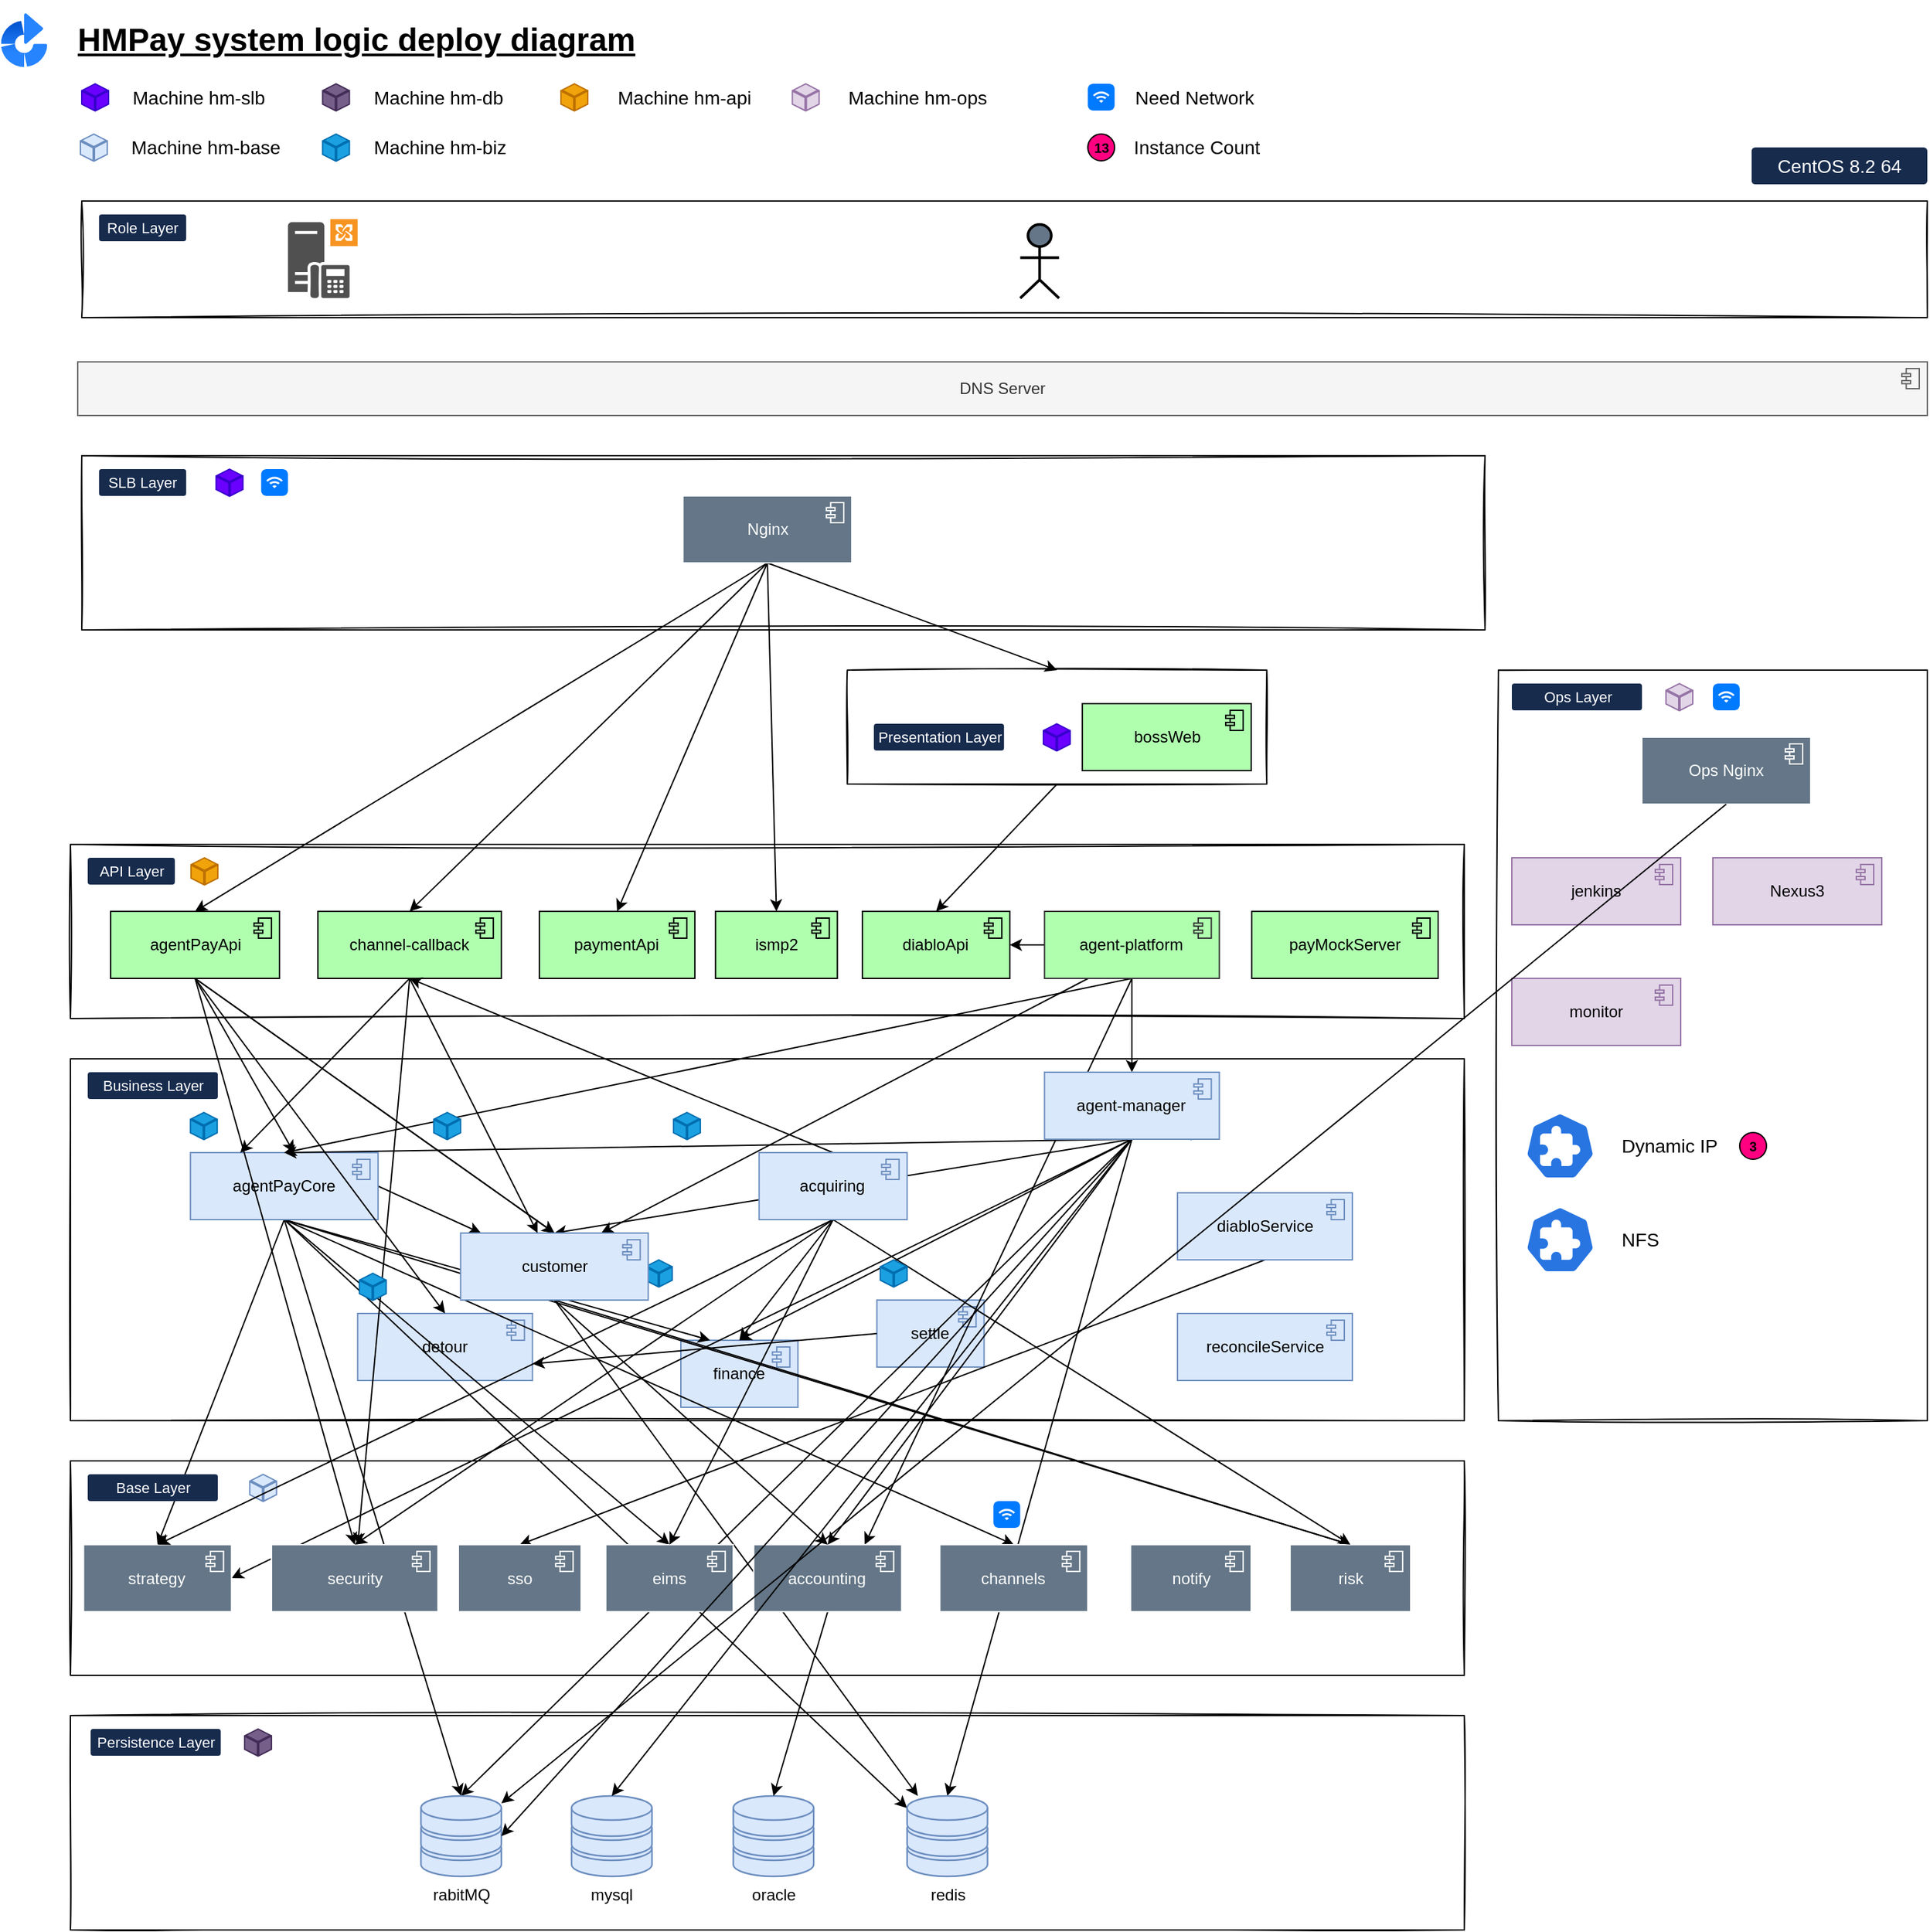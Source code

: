 <mxfile version="13.6.2" type="device" pages="3"><diagram id="gIqnAAJsEacOdLKV25Oe" name="Page-1"><mxGraphModel dx="1890" dy="1133" grid="1" gridSize="10" guides="1" tooltips="1" connect="1" arrows="1" fold="1" page="1" pageScale="1" pageWidth="850" pageHeight="1100" math="0" shadow="0"><root><mxCell id="0"/><mxCell id="1" parent="0"/><mxCell id="wvcgZnOENnX32h28djkS-82" value="&lt;span style=&quot;&quot;&gt;settle&lt;/span&gt;" style="html=1;outlineConnect=0;whiteSpace=wrap;shape=mxgraph.archimate3.application;appType=comp;archiType=square;sketch=0;align=center;fillColor=#dae8fc;strokeColor=#6c8ebf;" parent="1" vertex="1"><mxGeometry x="676.25" y="980" width="80" height="50" as="geometry"/></mxCell><mxCell id="wvcgZnOENnX32h28djkS-96" value="" style="rounded=0;whiteSpace=wrap;html=1;sketch=1;align=center;fillColor=none;" parent="1" vertex="1"><mxGeometry x="74.55" y="800" width="1040" height="270" as="geometry"/></mxCell><mxCell id="wvcgZnOENnX32h28djkS-244" value="" style="rounded=0;whiteSpace=wrap;html=1;sketch=1;align=center;fillColor=none;" parent="1" vertex="1"><mxGeometry x="1140" y="510" width="320" height="560" as="geometry"/></mxCell><mxCell id="wvcgZnOENnX32h28djkS-85" value="&lt;span style=&quot;&quot;&gt;finance&lt;/span&gt;" style="html=1;outlineConnect=0;whiteSpace=wrap;shape=mxgraph.archimate3.application;appType=comp;archiType=square;sketch=0;align=center;fillColor=#dae8fc;strokeColor=#6c8ebf;" parent="1" vertex="1"><mxGeometry x="530.0" y="1010" width="87.32" height="50" as="geometry"/></mxCell><mxCell id="wvcgZnOENnX32h28djkS-215" value="&lt;span&gt;detour&lt;/span&gt;" style="html=1;outlineConnect=0;whiteSpace=wrap;shape=mxgraph.archimate3.application;appType=comp;archiType=square;sketch=0;align=center;fillColor=#dae8fc;strokeColor=#6c8ebf;" parent="1" vertex="1"><mxGeometry x="288.84" y="990" width="130.45" height="50" as="geometry"/></mxCell><mxCell id="wvcgZnOENnX32h28djkS-221" style="edgeStyle=none;rounded=0;orthogonalLoop=1;jettySize=auto;html=1;exitX=0.5;exitY=1;exitDx=0;exitDy=0;exitPerimeter=0;entryX=0;entryY=0.15;entryDx=0;entryDy=0;entryPerimeter=0;fontSize=10;fontColor=#000000;" parent="1" source="wvcgZnOENnX32h28djkS-80" target="wvcgZnOENnX32h28djkS-168" edge="1"><mxGeometry relative="1" as="geometry"/></mxCell><mxCell id="wvcgZnOENnX32h28djkS-222" style="edgeStyle=none;rounded=0;orthogonalLoop=1;jettySize=auto;html=1;exitX=0.5;exitY=1;exitDx=0;exitDy=0;exitPerimeter=0;entryX=0.5;entryY=0;entryDx=0;entryDy=0;entryPerimeter=0;fontSize=10;fontColor=#000000;" parent="1" source="wvcgZnOENnX32h28djkS-80" target="wvcgZnOENnX32h28djkS-193" edge="1"><mxGeometry relative="1" as="geometry"/></mxCell><mxCell id="wvcgZnOENnX32h28djkS-223" style="edgeStyle=none;rounded=0;orthogonalLoop=1;jettySize=auto;html=1;exitX=0.5;exitY=1;exitDx=0;exitDy=0;exitPerimeter=0;entryX=0.5;entryY=0;entryDx=0;entryDy=0;entryPerimeter=0;fontSize=10;fontColor=#000000;" parent="1" source="wvcgZnOENnX32h28djkS-80" target="wvcgZnOENnX32h28djkS-189" edge="1"><mxGeometry relative="1" as="geometry"/></mxCell><mxCell id="wvcgZnOENnX32h28djkS-224" style="edgeStyle=none;rounded=0;orthogonalLoop=1;jettySize=auto;html=1;exitX=0.5;exitY=1;exitDx=0;exitDy=0;exitPerimeter=0;entryX=0.5;entryY=0;entryDx=0;entryDy=0;entryPerimeter=0;fontSize=10;fontColor=#000000;" parent="1" source="wvcgZnOENnX32h28djkS-80" target="wvcgZnOENnX32h28djkS-79" edge="1"><mxGeometry relative="1" as="geometry"/></mxCell><mxCell id="wvcgZnOENnX32h28djkS-225" style="edgeStyle=none;rounded=0;orthogonalLoop=1;jettySize=auto;html=1;exitX=0.5;exitY=1;exitDx=0;exitDy=0;exitPerimeter=0;entryX=0.5;entryY=0;entryDx=0;entryDy=0;entryPerimeter=0;fontSize=10;fontColor=#000000;" parent="1" source="wvcgZnOENnX32h28djkS-80" target="wvcgZnOENnX32h28djkS-81" edge="1"><mxGeometry relative="1" as="geometry"/></mxCell><mxCell id="wvcgZnOENnX32h28djkS-226" style="edgeStyle=none;rounded=0;orthogonalLoop=1;jettySize=auto;html=1;exitX=0.5;exitY=1;exitDx=0;exitDy=0;exitPerimeter=0;entryX=0.5;entryY=0;entryDx=0;entryDy=0;entryPerimeter=0;fontSize=10;fontColor=#000000;" parent="1" source="wvcgZnOENnX32h28djkS-80" target="wvcgZnOENnX32h28djkS-83" edge="1"><mxGeometry relative="1" as="geometry"/></mxCell><mxCell id="wvcgZnOENnX32h28djkS-227" style="edgeStyle=none;rounded=0;orthogonalLoop=1;jettySize=auto;html=1;exitX=1;exitY=0.5;exitDx=0;exitDy=0;exitPerimeter=0;fontSize=10;fontColor=#000000;" parent="1" source="wvcgZnOENnX32h28djkS-80" target="wvcgZnOENnX32h28djkS-98" edge="1"><mxGeometry relative="1" as="geometry"/></mxCell><mxCell id="wvcgZnOENnX32h28djkS-228" style="edgeStyle=none;rounded=0;orthogonalLoop=1;jettySize=auto;html=1;exitX=0.5;exitY=1;exitDx=0;exitDy=0;exitPerimeter=0;entryX=0.25;entryY=0;entryDx=0;entryDy=0;entryPerimeter=0;fontSize=10;fontColor=#000000;" parent="1" source="wvcgZnOENnX32h28djkS-80" target="wvcgZnOENnX32h28djkS-85" edge="1"><mxGeometry relative="1" as="geometry"/></mxCell><mxCell id="wvcgZnOENnX32h28djkS-80" value="&lt;span style=&quot;&quot;&gt;agentPayCore&lt;/span&gt;" style="html=1;outlineConnect=0;whiteSpace=wrap;shape=mxgraph.archimate3.application;appType=comp;archiType=square;sketch=0;align=center;fillColor=#dae8fc;strokeColor=#6c8ebf;" parent="1" vertex="1"><mxGeometry x="164.1" y="870" width="140" height="50" as="geometry"/></mxCell><mxCell id="wvcgZnOENnX32h28djkS-131" value="" style="rounded=0;whiteSpace=wrap;html=1;sketch=1;align=center;fillColor=none;" parent="1" vertex="1"><mxGeometry x="83" y="350" width="1047" height="130" as="geometry"/></mxCell><mxCell id="wvcgZnOENnX32h28djkS-113" value="" style="rounded=0;whiteSpace=wrap;html=1;sketch=1;align=center;fillColor=none;" parent="1" vertex="1"><mxGeometry x="74.55" y="1290" width="1040" height="160" as="geometry"/></mxCell><mxCell id="wvcgZnOENnX32h28djkS-100" value="" style="rounded=0;whiteSpace=wrap;html=1;sketch=1;align=center;fillColor=none;" parent="1" vertex="1"><mxGeometry x="74.55" y="1100" width="1040" height="160" as="geometry"/></mxCell><mxCell id="wvcgZnOENnX32h28djkS-94" value="" style="rounded=0;whiteSpace=wrap;html=1;sketch=1;align=center;fillColor=none;" parent="1" vertex="1"><mxGeometry x="74.55" y="640" width="1040" height="130" as="geometry"/></mxCell><mxCell id="wvcgZnOENnX32h28djkS-110" value="" style="rounded=0;whiteSpace=wrap;html=1;sketch=1;align=center;fillColor=none;" parent="1" vertex="1"><mxGeometry x="83" y="160" width="1377" height="87" as="geometry"/></mxCell><mxCell id="wvcgZnOENnX32h28djkS-102" value="" style="rounded=0;whiteSpace=wrap;html=1;sketch=1;align=center;fillColor=none;" parent="1" vertex="1"><mxGeometry x="654.19" y="510" width="313" height="85" as="geometry"/></mxCell><mxCell id="wvcgZnOENnX32h28djkS-218" style="edgeStyle=none;rounded=0;orthogonalLoop=1;jettySize=auto;html=1;exitX=0.5;exitY=1;exitDx=0;exitDy=0;exitPerimeter=0;entryX=0.5;entryY=0;entryDx=0;entryDy=0;entryPerimeter=0;fontSize=10;fontColor=#000000;" parent="1" source="wvcgZnOENnX32h28djkS-9" target="wvcgZnOENnX32h28djkS-84" edge="1"><mxGeometry relative="1" as="geometry"/></mxCell><mxCell id="wvcgZnOENnX32h28djkS-219" style="edgeStyle=none;rounded=0;orthogonalLoop=1;jettySize=auto;html=1;exitX=0.5;exitY=1;exitDx=0;exitDy=0;exitPerimeter=0;fontSize=10;fontColor=#000000;" parent="1" source="wvcgZnOENnX32h28djkS-9" edge="1"><mxGeometry relative="1" as="geometry"><mxPoint x="241.31" y="870" as="targetPoint"/></mxGeometry></mxCell><mxCell id="wvcgZnOENnX32h28djkS-220" style="edgeStyle=none;rounded=0;orthogonalLoop=1;jettySize=auto;html=1;exitX=0.5;exitY=1;exitDx=0;exitDy=0;exitPerimeter=0;entryX=0.5;entryY=0;entryDx=0;entryDy=0;entryPerimeter=0;fontSize=10;fontColor=#000000;" parent="1" source="wvcgZnOENnX32h28djkS-9" target="wvcgZnOENnX32h28djkS-98" edge="1"><mxGeometry relative="1" as="geometry"/></mxCell><mxCell id="wvcgZnOENnX32h28djkS-9" value="agentPayApi" style="html=1;outlineConnect=0;whiteSpace=wrap;shape=mxgraph.archimate3.application;appType=comp;archiType=square;sketch=0;align=center;fillColor=#AFFFAF;" parent="1" vertex="1"><mxGeometry x="104.55" y="690" width="126" height="50" as="geometry"/></mxCell><mxCell id="wvcgZnOENnX32h28djkS-44" value="&lt;h1&gt;HMPay system logic deploy diagram&lt;/h1&gt;" style="text;html=1;strokeColor=none;fillColor=none;spacing=5;spacingTop=-20;whiteSpace=wrap;overflow=hidden;rounded=0;sketch=0;align=left;fontStyle=4" parent="1" vertex="1"><mxGeometry x="74.55" y="20" width="435.45" height="40" as="geometry"/></mxCell><mxCell id="wvcgZnOENnX32h28djkS-48" value="" style="image;image=img/lib/atlassian/Bamboo_Logo.svg;sketch=0;strokeColor=#000000;fillColor=#FFFF99;align=left;" parent="1" vertex="1"><mxGeometry x="22.73" y="20" width="34.59" height="40" as="geometry"/></mxCell><mxCell id="wvcgZnOENnX32h28djkS-49" value="13" style="rounded=1;html=1;align=center;verticalAlign=middle;whiteSpace=wrap;fontSize=10;fontStyle=1;arcSize=50;sketch=0;fillColor=#FF0080;" parent="1" vertex="1"><mxGeometry x="833.64" y="110" width="20" height="20" as="geometry"/></mxCell><mxCell id="wvcgZnOENnX32h28djkS-57" value="mysql" style="verticalAlign=top;verticalLabelPosition=bottom;labelPosition=center;align=center;html=1;outlineConnect=0;fillColor=#dae8fc;strokeColor=#6c8ebf;gradientDirection=north;strokeWidth=2;shape=mxgraph.networks.storage;sketch=0;" parent="1" vertex="1"><mxGeometry x="448.45" y="1350" width="60" height="60" as="geometry"/></mxCell><mxCell id="wvcgZnOENnX32h28djkS-61" value="oracle" style="verticalAlign=top;verticalLabelPosition=bottom;labelPosition=center;align=center;html=1;outlineConnect=0;fillColor=#dae8fc;strokeColor=#6c8ebf;gradientDirection=north;strokeWidth=2;shape=mxgraph.networks.storage;sketch=0;" parent="1" vertex="1"><mxGeometry x="569.1" y="1350" width="60" height="60" as="geometry"/></mxCell><mxCell id="wvcgZnOENnX32h28djkS-203" style="edgeStyle=none;rounded=0;orthogonalLoop=1;jettySize=auto;html=1;exitX=0.5;exitY=1;exitDx=0;exitDy=0;exitPerimeter=0;entryX=0.5;entryY=0;entryDx=0;entryDy=0;entryPerimeter=0;fontSize=10;fontColor=#000000;" parent="1" source="wvcgZnOENnX32h28djkS-62" target="wvcgZnOENnX32h28djkS-98" edge="1"><mxGeometry relative="1" as="geometry"/></mxCell><mxCell id="wvcgZnOENnX32h28djkS-205" style="edgeStyle=none;rounded=0;orthogonalLoop=1;jettySize=auto;html=1;exitX=0.5;exitY=1;exitDx=0;exitDy=0;exitPerimeter=0;entryX=0.5;entryY=0;entryDx=0;entryDy=0;entryPerimeter=0;fontSize=10;fontColor=#000000;" parent="1" source="wvcgZnOENnX32h28djkS-62" target="wvcgZnOENnX32h28djkS-85" edge="1"><mxGeometry relative="1" as="geometry"/></mxCell><mxCell id="wvcgZnOENnX32h28djkS-206" style="edgeStyle=none;rounded=0;orthogonalLoop=1;jettySize=auto;html=1;exitX=0.5;exitY=1;exitDx=0;exitDy=0;exitPerimeter=0;entryX=0.5;entryY=0;entryDx=0;entryDy=0;entryPerimeter=0;fontSize=10;fontColor=#000000;" parent="1" source="wvcgZnOENnX32h28djkS-62" target="wvcgZnOENnX32h28djkS-80" edge="1"><mxGeometry relative="1" as="geometry"/></mxCell><mxCell id="wvcgZnOENnX32h28djkS-207" style="edgeStyle=none;rounded=0;orthogonalLoop=1;jettySize=auto;html=1;exitX=0.5;exitY=1;exitDx=0;exitDy=0;exitPerimeter=0;entryX=1;entryY=0.5;entryDx=0;entryDy=0;entryPerimeter=0;fontSize=10;fontColor=#000000;" parent="1" source="wvcgZnOENnX32h28djkS-62" target="wvcgZnOENnX32h28djkS-79" edge="1"><mxGeometry relative="1" as="geometry"/></mxCell><mxCell id="wvcgZnOENnX32h28djkS-208" style="edgeStyle=none;rounded=0;orthogonalLoop=1;jettySize=auto;html=1;exitX=0.5;exitY=1;exitDx=0;exitDy=0;exitPerimeter=0;entryX=0.5;entryY=0;entryDx=0;entryDy=0;entryPerimeter=0;fontSize=10;fontColor=#000000;" parent="1" source="wvcgZnOENnX32h28djkS-62" target="wvcgZnOENnX32h28djkS-193" edge="1"><mxGeometry relative="1" as="geometry"/></mxCell><mxCell id="wvcgZnOENnX32h28djkS-209" style="edgeStyle=none;rounded=0;orthogonalLoop=1;jettySize=auto;html=1;exitX=0.5;exitY=1;exitDx=0;exitDy=0;exitPerimeter=0;entryX=0.5;entryY=0;entryDx=0;entryDy=0;entryPerimeter=0;fontSize=10;fontColor=#000000;" parent="1" source="wvcgZnOENnX32h28djkS-62" target="wvcgZnOENnX32h28djkS-168" edge="1"><mxGeometry relative="1" as="geometry"/></mxCell><mxCell id="wvcgZnOENnX32h28djkS-63" value="ismp2" style="html=1;outlineConnect=0;whiteSpace=wrap;shape=mxgraph.archimate3.application;appType=comp;archiType=square;sketch=0;align=center;fillColor=#AFFFAF;" parent="1" vertex="1"><mxGeometry x="555.85" y="690" width="90.91" height="50" as="geometry"/></mxCell><mxCell id="wvcgZnOENnX32h28djkS-229" style="edgeStyle=none;rounded=0;orthogonalLoop=1;jettySize=auto;html=1;exitX=0.5;exitY=1;exitDx=0;exitDy=0;exitPerimeter=0;fontSize=10;fontColor=#000000;" parent="1" source="wvcgZnOENnX32h28djkS-98" target="wvcgZnOENnX32h28djkS-168" edge="1"><mxGeometry relative="1" as="geometry"/></mxCell><mxCell id="wvcgZnOENnX32h28djkS-230" style="edgeStyle=none;rounded=0;orthogonalLoop=1;jettySize=auto;html=1;exitX=0.5;exitY=1;exitDx=0;exitDy=0;exitPerimeter=0;fontSize=10;fontColor=#000000;" parent="1" source="wvcgZnOENnX32h28djkS-64" target="wvcgZnOENnX32h28djkS-84" edge="1"><mxGeometry relative="1" as="geometry"/></mxCell><mxCell id="wvcgZnOENnX32h28djkS-231" style="edgeStyle=none;rounded=0;orthogonalLoop=1;jettySize=auto;html=1;exitX=0.5;exitY=1;exitDx=0;exitDy=0;exitPerimeter=0;fontSize=10;fontColor=#000000;" parent="1" source="wvcgZnOENnX32h28djkS-64" edge="1"><mxGeometry relative="1" as="geometry"><mxPoint x="201.31" y="870" as="targetPoint"/></mxGeometry></mxCell><mxCell id="wvcgZnOENnX32h28djkS-64" value="&lt;div&gt;channel-callback&lt;/div&gt;" style="html=1;outlineConnect=0;whiteSpace=wrap;shape=mxgraph.archimate3.application;appType=comp;archiType=square;sketch=0;align=center;fillColor=#AFFFAF;" parent="1" vertex="1"><mxGeometry x="259.18" y="690" width="136.91" height="50" as="geometry"/></mxCell><mxCell id="wvcgZnOENnX32h28djkS-65" value="&lt;div&gt;paymentApi&lt;/div&gt;" style="html=1;outlineConnect=0;whiteSpace=wrap;shape=mxgraph.archimate3.application;appType=comp;archiType=square;sketch=0;align=center;fillColor=#AFFFAF;" parent="1" vertex="1"><mxGeometry x="424.43" y="690" width="116" height="50" as="geometry"/></mxCell><mxCell id="wvcgZnOENnX32h28djkS-66" value="diabloApi" style="html=1;outlineConnect=0;whiteSpace=wrap;shape=mxgraph.archimate3.application;appType=comp;archiType=square;sketch=0;align=center;fillColor=#AFFFAF;" parent="1" vertex="1"><mxGeometry x="665.44" y="690" width="110" height="50" as="geometry"/></mxCell><mxCell id="wvcgZnOENnX32h28djkS-70" value="API Layer" style="rounded=1;arcSize=10;fillColor=#172B4D;strokeColor=none;html=1;fontSize=14;align=center;fontColor=#ffffff;fontStyle=0;fontSize=11;sketch=0;" parent="1" vertex="1"><mxGeometry x="87.45" y="650" width="65" height="20" as="geometry"/></mxCell><mxCell id="wvcgZnOENnX32h28djkS-260" style="edgeStyle=none;rounded=0;orthogonalLoop=1;jettySize=auto;html=1;exitX=0.5;exitY=1;exitDx=0;exitDy=0;exitPerimeter=0;entryX=0.5;entryY=0;entryDx=0;entryDy=0;entryPerimeter=0;fontSize=10;fontColor=#000000;" parent="1" source="wvcgZnOENnX32h28djkS-72" target="wvcgZnOENnX32h28djkS-74" edge="1"><mxGeometry relative="1" as="geometry"/></mxCell><mxCell id="wvcgZnOENnX32h28djkS-72" value="diabloService" style="html=1;outlineConnect=0;whiteSpace=wrap;shape=mxgraph.archimate3.application;appType=comp;archiType=square;sketch=0;align=center;fillColor=#dae8fc;strokeColor=#6c8ebf;" parent="1" vertex="1"><mxGeometry x="900.55" y="900" width="130.45" height="50" as="geometry"/></mxCell><mxCell id="wvcgZnOENnX32h28djkS-210" style="edgeStyle=none;rounded=0;orthogonalLoop=1;jettySize=auto;html=1;exitX=0.5;exitY=1;exitDx=0;exitDy=0;exitPerimeter=0;entryX=0.5;entryY=0;entryDx=0;entryDy=0;entryPerimeter=0;fontSize=10;fontColor=#000000;" parent="1" source="wvcgZnOENnX32h28djkS-73" target="wvcgZnOENnX32h28djkS-62" edge="1"><mxGeometry relative="1" as="geometry"/></mxCell><mxCell id="wvcgZnOENnX32h28djkS-211" style="edgeStyle=none;rounded=0;orthogonalLoop=1;jettySize=auto;html=1;exitX=0.5;exitY=1;exitDx=0;exitDy=0;exitPerimeter=0;entryX=0.75;entryY=0;entryDx=0;entryDy=0;entryPerimeter=0;fontSize=10;fontColor=#000000;" parent="1" source="wvcgZnOENnX32h28djkS-73" target="wvcgZnOENnX32h28djkS-76" edge="1"><mxGeometry relative="1" as="geometry"/></mxCell><mxCell id="wvcgZnOENnX32h28djkS-212" style="edgeStyle=none;rounded=0;orthogonalLoop=1;jettySize=auto;html=1;exitX=0.5;exitY=1;exitDx=0;exitDy=0;exitPerimeter=0;entryX=0.5;entryY=0;entryDx=0;entryDy=0;entryPerimeter=0;fontSize=10;fontColor=#000000;" parent="1" source="wvcgZnOENnX32h28djkS-73" target="wvcgZnOENnX32h28djkS-80" edge="1"><mxGeometry relative="1" as="geometry"/></mxCell><mxCell id="wvcgZnOENnX32h28djkS-213" style="edgeStyle=none;rounded=0;orthogonalLoop=1;jettySize=auto;html=1;exitX=0;exitY=0.5;exitDx=0;exitDy=0;exitPerimeter=0;entryX=1;entryY=0.5;entryDx=0;entryDy=0;entryPerimeter=0;fontSize=10;fontColor=#000000;" parent="1" source="wvcgZnOENnX32h28djkS-73" target="wvcgZnOENnX32h28djkS-66" edge="1"><mxGeometry relative="1" as="geometry"/></mxCell><mxCell id="wvcgZnOENnX32h28djkS-214" style="edgeStyle=none;rounded=0;orthogonalLoop=1;jettySize=auto;html=1;exitX=0.25;exitY=1;exitDx=0;exitDy=0;exitPerimeter=0;entryX=0.75;entryY=0;entryDx=0;entryDy=0;entryPerimeter=0;fontSize=10;fontColor=#000000;" parent="1" source="wvcgZnOENnX32h28djkS-73" target="wvcgZnOENnX32h28djkS-98" edge="1"><mxGeometry relative="1" as="geometry"/></mxCell><mxCell id="wvcgZnOENnX32h28djkS-73" value="&lt;span style=&quot;&quot;&gt;agent-platform&lt;/span&gt;" style="html=1;outlineConnect=0;whiteSpace=wrap;shape=mxgraph.archimate3.application;appType=comp;archiType=square;sketch=0;align=center;fillColor=#AFFFAF;strokeColor=#333333;" parent="1" vertex="1"><mxGeometry x="801.31" y="690" width="130.45" height="50" as="geometry"/></mxCell><mxCell id="wvcgZnOENnX32h28djkS-74" value="&lt;span style=&quot;&quot;&gt;sso&lt;/span&gt;" style="html=1;outlineConnect=0;whiteSpace=wrap;shape=mxgraph.archimate3.application;appType=comp;archiType=square;sketch=0;align=center;fillColor=#647687;fontColor=#ffffff;strokeColor=#FFFFFF;" parent="1" vertex="1"><mxGeometry x="363.97" y="1162.5" width="91.65" height="50" as="geometry"/></mxCell><mxCell id="wvcgZnOENnX32h28djkS-196" style="edgeStyle=none;rounded=0;orthogonalLoop=1;jettySize=auto;html=1;exitX=0.5;exitY=1;exitDx=0;exitDy=0;exitPerimeter=0;entryX=0.5;entryY=0;entryDx=0;entryDy=0;entryPerimeter=0;fontSize=10;fontColor=#000000;" parent="1" source="wvcgZnOENnX32h28djkS-76" target="wvcgZnOENnX32h28djkS-61" edge="1"><mxGeometry relative="1" as="geometry"/></mxCell><mxCell id="wvcgZnOENnX32h28djkS-76" value="&lt;span style=&quot;&quot;&gt;accounting&lt;/span&gt;" style="html=1;outlineConnect=0;whiteSpace=wrap;shape=mxgraph.archimate3.application;appType=comp;archiType=square;sketch=0;align=center;fillColor=#647687;fontColor=#ffffff;strokeColor=#FFFFFF;" parent="1" vertex="1"><mxGeometry x="584.33" y="1162.5" width="110.45" height="50" as="geometry"/></mxCell><mxCell id="wvcgZnOENnX32h28djkS-78" value="&lt;span style=&quot;&quot;&gt;notify&lt;/span&gt;" style="html=1;outlineConnect=0;whiteSpace=wrap;shape=mxgraph.archimate3.application;appType=comp;archiType=square;sketch=0;align=center;fillColor=#647687;fontColor=#ffffff;strokeColor=#FFFFFF;" parent="1" vertex="1"><mxGeometry x="865.55" y="1162.5" width="90" height="50" as="geometry"/></mxCell><mxCell id="wvcgZnOENnX32h28djkS-79" value="&lt;span style=&quot;&quot;&gt;strategy&lt;/span&gt;" style="html=1;outlineConnect=0;whiteSpace=wrap;shape=mxgraph.archimate3.application;appType=comp;archiType=square;sketch=0;align=center;fillColor=#647687;fontColor=#ffffff;strokeColor=#FFFFFF;" parent="1" vertex="1"><mxGeometry x="84.31" y="1162.5" width="110.45" height="50" as="geometry"/></mxCell><mxCell id="wvcgZnOENnX32h28djkS-81" value="&lt;span style=&quot;&quot;&gt;channels&lt;/span&gt;" style="html=1;outlineConnect=0;whiteSpace=wrap;shape=mxgraph.archimate3.application;appType=comp;archiType=square;sketch=0;align=center;fillColor=#647687;fontColor=#ffffff;strokeColor=#FFFFFF;" parent="1" vertex="1"><mxGeometry x="723.19" y="1162.5" width="110.45" height="50" as="geometry"/></mxCell><mxCell id="wvcgZnOENnX32h28djkS-233" style="edgeStyle=none;rounded=0;orthogonalLoop=1;jettySize=auto;html=1;exitX=0;exitY=0.5;exitDx=0;exitDy=0;exitPerimeter=0;entryX=1;entryY=0.75;entryDx=0;entryDy=0;entryPerimeter=0;fontSize=10;fontColor=#000000;" parent="1" source="wvcgZnOENnX32h28djkS-82" target="wvcgZnOENnX32h28djkS-215" edge="1"><mxGeometry relative="1" as="geometry"/></mxCell><mxCell id="wvcgZnOENnX32h28djkS-83" value="&lt;span style=&quot;&quot;&gt;eims&lt;/span&gt;" style="html=1;outlineConnect=0;whiteSpace=wrap;shape=mxgraph.archimate3.application;appType=comp;archiType=square;sketch=0;align=center;fillColor=#647687;fontColor=#ffffff;strokeColor=#FFFFFF;" parent="1" vertex="1"><mxGeometry x="473.98" y="1162.5" width="95.12" height="50" as="geometry"/></mxCell><mxCell id="wvcgZnOENnX32h28djkS-84" value="&lt;span&gt;security&lt;/span&gt;" style="html=1;outlineConnect=0;whiteSpace=wrap;shape=mxgraph.archimate3.application;appType=comp;archiType=square;sketch=0;align=center;fillColor=#647687;fontColor=#ffffff;strokeColor=#FFFFFF;" parent="1" vertex="1"><mxGeometry x="224.55" y="1162.5" width="124.23" height="50" as="geometry"/></mxCell><mxCell id="wvcgZnOENnX32h28djkS-86" value="payMockServer" style="html=1;outlineConnect=0;whiteSpace=wrap;shape=mxgraph.archimate3.application;appType=comp;archiType=square;sketch=0;align=center;fillColor=#AFFFAF;" parent="1" vertex="1"><mxGeometry x="955.91" y="690" width="139.09" height="50" as="geometry"/></mxCell><mxCell id="wvcgZnOENnX32h28djkS-89" value="" style="pointerEvents=1;shadow=0;dashed=0;html=1;strokeColor=#6c8ebf;labelPosition=center;verticalLabelPosition=bottom;verticalAlign=top;outlineConnect=0;align=center;shape=mxgraph.office.concepts.node_generic;sketch=0;fillColor=#dae8fc;" parent="1" vertex="1"><mxGeometry x="82.0" y="110" width="20" height="20" as="geometry"/></mxCell><mxCell id="wvcgZnOENnX32h28djkS-92" value="" style="html=1;outlineConnect=0;whiteSpace=wrap;verticalLabelPosition=bottom;verticalAlign=top;align=center;shape=mxgraph.archimate3.actor;sketch=0;fillColor=#647687;fontColor=#ffffff;strokeWidth=2;" parent="1" vertex="1"><mxGeometry x="783.22" y="177.5" width="28.95" height="55" as="geometry"/></mxCell><mxCell id="wvcgZnOENnX32h28djkS-97" value="Business Layer" style="rounded=1;arcSize=10;fillColor=#172B4D;strokeColor=none;html=1;fontSize=14;align=center;fontColor=#ffffff;fontStyle=0;fontSize=11;sketch=0;" parent="1" vertex="1"><mxGeometry x="87.45" y="810" width="97.1" height="20" as="geometry"/></mxCell><mxCell id="wvcgZnOENnX32h28djkS-190" style="edgeStyle=none;rounded=0;orthogonalLoop=1;jettySize=auto;html=1;exitX=0.5;exitY=1;exitDx=0;exitDy=0;exitPerimeter=0;entryX=0.5;entryY=0;entryDx=0;entryDy=0;entryPerimeter=0;fontSize=10;fontColor=#000000;" parent="1" source="wvcgZnOENnX32h28djkS-98" target="wvcgZnOENnX32h28djkS-189" edge="1"><mxGeometry relative="1" as="geometry"/></mxCell><mxCell id="wvcgZnOENnX32h28djkS-99" value="&lt;span style=&quot;&quot;&gt;reconcileService&lt;/span&gt;" style="html=1;outlineConnect=0;whiteSpace=wrap;shape=mxgraph.archimate3.application;appType=comp;archiType=square;sketch=0;align=center;fillColor=#dae8fc;strokeColor=#6c8ebf;" parent="1" vertex="1"><mxGeometry x="900.55" y="990" width="130.45" height="50" as="geometry"/></mxCell><mxCell id="wvcgZnOENnX32h28djkS-101" value="Base Layer" style="rounded=1;arcSize=10;fillColor=#172B4D;strokeColor=none;html=1;fontSize=14;align=center;fontColor=#ffffff;fontStyle=0;fontSize=11;sketch=0;" parent="1" vertex="1"><mxGeometry x="87.45" y="1110" width="97.1" height="20" as="geometry"/></mxCell><mxCell id="wvcgZnOENnX32h28djkS-103" value="Presentation Layer" style="rounded=1;arcSize=10;fillColor=#172B4D;strokeColor=none;html=1;fontSize=14;align=center;fontColor=#ffffff;fontStyle=0;fontSize=11;sketch=0;" parent="1" vertex="1"><mxGeometry x="674.01" y="550" width="97.1" height="20" as="geometry"/></mxCell><mxCell id="wvcgZnOENnX32h28djkS-105" value="bossWeb" style="html=1;outlineConnect=0;whiteSpace=wrap;shape=mxgraph.archimate3.application;appType=comp;archiType=square;sketch=0;align=center;fillColor=#AFFFAF;" parent="1" vertex="1"><mxGeometry x="829.55" y="535" width="126" height="50" as="geometry"/></mxCell><mxCell id="wvcgZnOENnX32h28djkS-109" value="" style="pointerEvents=1;shadow=0;dashed=0;html=1;strokeColor=none;fillColor=#505050;labelPosition=center;verticalLabelPosition=bottom;verticalAlign=top;outlineConnect=0;align=center;shape=mxgraph.office.servers.exchange_um_server_role;sketch=0;fontSize=14;fontColor=#000000;" parent="1" vertex="1"><mxGeometry x="236.84" y="173.5" width="52" height="59" as="geometry"/></mxCell><mxCell id="wvcgZnOENnX32h28djkS-111" value="Role Layer" style="rounded=1;arcSize=10;fillColor=#172B4D;strokeColor=none;html=1;fontSize=14;align=center;fontColor=#ffffff;fontStyle=0;fontSize=11;sketch=0;" parent="1" vertex="1"><mxGeometry x="95.9" y="170" width="65" height="20" as="geometry"/></mxCell><mxCell id="wvcgZnOENnX32h28djkS-114" value="Persistence Layer" style="rounded=1;arcSize=10;fillColor=#172B4D;strokeColor=none;html=1;fontSize=14;align=center;fontColor=#ffffff;fontStyle=0;fontSize=11;sketch=0;" parent="1" vertex="1"><mxGeometry x="89.61" y="1300" width="97.1" height="20" as="geometry"/></mxCell><mxCell id="wvcgZnOENnX32h28djkS-117" value="Machine hm-base" style="text;html=1;strokeColor=none;fillColor=none;align=left;verticalAlign=middle;whiteSpace=wrap;rounded=0;sketch=0;fontSize=14;fontColor=#000000;" parent="1" vertex="1"><mxGeometry x="118" y="110" width="144" height="20" as="geometry"/></mxCell><mxCell id="wvcgZnOENnX32h28djkS-118" value="Instance Count" style="text;html=1;strokeColor=none;fillColor=none;align=left;verticalAlign=middle;whiteSpace=wrap;rounded=0;sketch=0;fontSize=14;fontColor=#000000;" parent="1" vertex="1"><mxGeometry x="865.66" y="110" width="100.16" height="20" as="geometry"/></mxCell><mxCell id="wvcgZnOENnX32h28djkS-120" value="" style="html=1;strokeWidth=1;shadow=0;dashed=0;shape=mxgraph.ios7.misc.wifi;fillColor=#007AFF;strokeColor=none;buttonText=;strokeColor2=#222222;fontColor=#222222;fontSize=8;verticalLabelPosition=bottom;verticalAlign=top;align=center;sketch=0;" parent="1" vertex="1"><mxGeometry x="833.64" y="72.5" width="20" height="20" as="geometry"/></mxCell><mxCell id="wvcgZnOENnX32h28djkS-121" value="Need Network" style="text;html=1;strokeColor=none;fillColor=none;align=left;verticalAlign=middle;whiteSpace=wrap;rounded=0;sketch=0;fontSize=14;fontColor=#000000;" parent="1" vertex="1"><mxGeometry x="867.19" y="72.5" width="100" height="20" as="geometry"/></mxCell><mxCell id="wvcgZnOENnX32h28djkS-122" value="" style="pointerEvents=1;shadow=0;dashed=0;html=1;strokeColor=#3700CC;labelPosition=center;verticalLabelPosition=bottom;verticalAlign=top;outlineConnect=0;align=center;shape=mxgraph.office.concepts.node_generic;sketch=0;fillColor=#6a00ff;fontColor=#ffffff;" parent="1" vertex="1"><mxGeometry x="83.0" y="72.5" width="20" height="20" as="geometry"/></mxCell><mxCell id="wvcgZnOENnX32h28djkS-123" value="Machine hm-slb" style="text;html=1;strokeColor=none;fillColor=none;align=left;verticalAlign=middle;whiteSpace=wrap;rounded=0;sketch=0;fontSize=14;fontColor=#000000;" parent="1" vertex="1"><mxGeometry x="119" y="72.5" width="121" height="20" as="geometry"/></mxCell><mxCell id="wvcgZnOENnX32h28djkS-124" value="" style="pointerEvents=1;shadow=0;dashed=0;html=1;strokeColor=#006EAF;labelPosition=center;verticalLabelPosition=bottom;verticalAlign=top;outlineConnect=0;align=center;shape=mxgraph.office.concepts.node_generic;sketch=0;fillColor=#1ba1e2;fontColor=#ffffff;" parent="1" vertex="1"><mxGeometry x="262.71" y="110" width="20" height="20" as="geometry"/></mxCell><mxCell id="wvcgZnOENnX32h28djkS-125" value="Machine hm-biz" style="text;html=1;strokeColor=none;fillColor=none;align=left;verticalAlign=middle;whiteSpace=wrap;rounded=0;sketch=0;fontSize=14;fontColor=#000000;" parent="1" vertex="1"><mxGeometry x="298.71" y="110" width="141.29" height="20" as="geometry"/></mxCell><mxCell id="wvcgZnOENnX32h28djkS-132" value="SLB Layer" style="rounded=1;arcSize=10;fillColor=#172B4D;strokeColor=none;html=1;fontSize=14;align=center;fontColor=#ffffff;fontStyle=0;fontSize=11;sketch=0;" parent="1" vertex="1"><mxGeometry x="95.9" y="360" width="65" height="20" as="geometry"/></mxCell><mxCell id="wvcgZnOENnX32h28djkS-145" style="edgeStyle=none;rounded=0;orthogonalLoop=1;jettySize=auto;html=1;exitX=0.5;exitY=1;exitDx=0;exitDy=0;exitPerimeter=0;entryX=0.5;entryY=0;entryDx=0;entryDy=0;fontSize=10;fontColor=#000000;" parent="1" source="wvcgZnOENnX32h28djkS-134" target="wvcgZnOENnX32h28djkS-102" edge="1"><mxGeometry relative="1" as="geometry"/></mxCell><mxCell id="wvcgZnOENnX32h28djkS-234" style="edgeStyle=none;rounded=0;orthogonalLoop=1;jettySize=auto;html=1;exitX=0.5;exitY=1;exitDx=0;exitDy=0;exitPerimeter=0;entryX=0.5;entryY=0;entryDx=0;entryDy=0;entryPerimeter=0;fontSize=10;fontColor=#000000;" parent="1" source="wvcgZnOENnX32h28djkS-134" target="wvcgZnOENnX32h28djkS-63" edge="1"><mxGeometry relative="1" as="geometry"/></mxCell><mxCell id="wvcgZnOENnX32h28djkS-235" style="edgeStyle=none;rounded=0;orthogonalLoop=1;jettySize=auto;html=1;exitX=0.5;exitY=1;exitDx=0;exitDy=0;fontSize=10;fontColor=#000000;entryX=0.5;entryY=0;entryDx=0;entryDy=0;entryPerimeter=0;" parent="1" source="wvcgZnOENnX32h28djkS-102" target="wvcgZnOENnX32h28djkS-66" edge="1"><mxGeometry relative="1" as="geometry"><mxPoint x="790" y="640" as="targetPoint"/></mxGeometry></mxCell><mxCell id="wvcgZnOENnX32h28djkS-139" style="edgeStyle=none;rounded=0;orthogonalLoop=1;jettySize=auto;html=1;exitX=0.5;exitY=1;exitDx=0;exitDy=0;exitPerimeter=0;entryX=0.5;entryY=0;entryDx=0;entryDy=0;entryPerimeter=0;fontSize=10;fontColor=#000000;" parent="1" source="wvcgZnOENnX32h28djkS-134" target="wvcgZnOENnX32h28djkS-9" edge="1"><mxGeometry relative="1" as="geometry"/></mxCell><mxCell id="wvcgZnOENnX32h28djkS-140" style="edgeStyle=none;rounded=0;orthogonalLoop=1;jettySize=auto;html=1;exitX=0.5;exitY=1;exitDx=0;exitDy=0;exitPerimeter=0;entryX=0.5;entryY=0;entryDx=0;entryDy=0;entryPerimeter=0;fontSize=10;fontColor=#000000;" parent="1" source="wvcgZnOENnX32h28djkS-134" target="wvcgZnOENnX32h28djkS-64" edge="1"><mxGeometry relative="1" as="geometry"/></mxCell><mxCell id="wvcgZnOENnX32h28djkS-141" style="edgeStyle=none;rounded=0;orthogonalLoop=1;jettySize=auto;html=1;exitX=0.5;exitY=1;exitDx=0;exitDy=0;exitPerimeter=0;entryX=0.5;entryY=0;entryDx=0;entryDy=0;entryPerimeter=0;fontSize=10;fontColor=#000000;" parent="1" source="wvcgZnOENnX32h28djkS-134" target="wvcgZnOENnX32h28djkS-65" edge="1"><mxGeometry relative="1" as="geometry"/></mxCell><mxCell id="wvcgZnOENnX32h28djkS-134" value="Nginx" style="html=1;outlineConnect=0;whiteSpace=wrap;shape=mxgraph.archimate3.application;appType=comp;archiType=square;sketch=0;align=center;fillColor=#647687;fontColor=#ffffff;strokeColor=#FFFFFF;" parent="1" vertex="1"><mxGeometry x="531.55" y="380" width="126" height="50" as="geometry"/></mxCell><mxCell id="wvcgZnOENnX32h28djkS-137" value="DNS Server" style="html=1;outlineConnect=0;whiteSpace=wrap;shape=mxgraph.archimate3.application;appType=comp;archiType=square;sketch=0;align=center;fillColor=#f5f5f5;strokeColor=#666666;fontColor=#333333;" parent="1" vertex="1"><mxGeometry x="80" y="280" width="1380" height="40" as="geometry"/></mxCell><mxCell id="wvcgZnOENnX32h28djkS-146" value="" style="pointerEvents=1;shadow=0;dashed=0;html=1;strokeColor=#3700CC;labelPosition=center;verticalLabelPosition=bottom;verticalAlign=top;outlineConnect=0;align=center;shape=mxgraph.office.concepts.node_generic;sketch=0;fillColor=#6a00ff;fontColor=#ffffff;" parent="1" vertex="1"><mxGeometry x="183.24" y="360" width="20" height="20" as="geometry"/></mxCell><mxCell id="wvcgZnOENnX32h28djkS-153" value="" style="pointerEvents=1;shadow=0;dashed=0;html=1;strokeColor=#3700CC;labelPosition=center;verticalLabelPosition=bottom;verticalAlign=top;outlineConnect=0;align=center;shape=mxgraph.office.concepts.node_generic;sketch=0;fillColor=#6a00ff;fontColor=#ffffff;" parent="1" vertex="1"><mxGeometry x="800.46" y="550" width="20" height="20" as="geometry"/></mxCell><mxCell id="wvcgZnOENnX32h28djkS-164" value="" style="pointerEvents=1;shadow=0;dashed=0;html=1;strokeColor=#432D57;labelPosition=center;verticalLabelPosition=bottom;verticalAlign=top;outlineConnect=0;align=center;shape=mxgraph.office.concepts.node_generic;sketch=0;fillColor=#76608a;fontColor=#ffffff;" parent="1" vertex="1"><mxGeometry x="262.71" y="72.5" width="20" height="20" as="geometry"/></mxCell><mxCell id="wvcgZnOENnX32h28djkS-165" value="Machine hm-db" style="text;html=1;strokeColor=none;fillColor=none;align=left;verticalAlign=middle;whiteSpace=wrap;rounded=0;sketch=0;fontSize=14;fontColor=#000000;" parent="1" vertex="1"><mxGeometry x="298.71" y="72.5" width="111.29" height="20" as="geometry"/></mxCell><mxCell id="wvcgZnOENnX32h28djkS-168" value="redis" style="verticalAlign=top;verticalLabelPosition=bottom;labelPosition=center;align=center;html=1;outlineConnect=0;fillColor=#dae8fc;strokeColor=#6c8ebf;gradientDirection=north;strokeWidth=2;shape=mxgraph.networks.storage;sketch=0;" parent="1" vertex="1"><mxGeometry x="698.81" y="1350" width="60" height="60" as="geometry"/></mxCell><mxCell id="wvcgZnOENnX32h28djkS-174" value="" style="pointerEvents=1;shadow=0;dashed=0;html=1;strokeColor=#6c8ebf;labelPosition=center;verticalLabelPosition=bottom;verticalAlign=top;outlineConnect=0;align=center;shape=mxgraph.office.concepts.node_generic;sketch=0;fillColor=#dae8fc;" parent="1" vertex="1"><mxGeometry x="208.32" y="1110" width="20" height="20" as="geometry"/></mxCell><mxCell id="wvcgZnOENnX32h28djkS-175" value="" style="pointerEvents=1;shadow=0;dashed=0;html=1;strokeColor=#BD7000;labelPosition=center;verticalLabelPosition=bottom;verticalAlign=top;outlineConnect=0;align=center;shape=mxgraph.office.concepts.node_generic;sketch=0;fillColor=#f0a30a;fontColor=#ffffff;" parent="1" vertex="1"><mxGeometry x="440.55" y="72.5" width="20" height="20" as="geometry"/></mxCell><mxCell id="wvcgZnOENnX32h28djkS-176" value="Machine hm-api" style="text;html=1;strokeColor=none;fillColor=none;align=left;verticalAlign=middle;whiteSpace=wrap;rounded=0;sketch=0;fontSize=14;fontColor=#000000;" parent="1" vertex="1"><mxGeometry x="480.55" y="72.5" width="122.26" height="20" as="geometry"/></mxCell><mxCell id="wvcgZnOENnX32h28djkS-177" value="" style="pointerEvents=1;shadow=0;dashed=0;html=1;strokeColor=#BD7000;labelPosition=center;verticalLabelPosition=bottom;verticalAlign=top;outlineConnect=0;align=center;shape=mxgraph.office.concepts.node_generic;sketch=0;fillColor=#f0a30a;fontColor=#ffffff;" parent="1" vertex="1"><mxGeometry x="164.55" y="650" width="20" height="20" as="geometry"/></mxCell><mxCell id="wvcgZnOENnX32h28djkS-180" value="" style="pointerEvents=1;shadow=0;dashed=0;html=1;strokeColor=#006EAF;labelPosition=center;verticalLabelPosition=bottom;verticalAlign=top;outlineConnect=0;align=center;shape=mxgraph.office.concepts.node_generic;sketch=0;fillColor=#1ba1e2;fontColor=#ffffff;" parent="1" vertex="1"><mxGeometry x="164.1" y="840" width="20" height="20" as="geometry"/></mxCell><mxCell id="wvcgZnOENnX32h28djkS-185" value="" style="pointerEvents=1;shadow=0;dashed=0;html=1;strokeColor=#006EAF;labelPosition=center;verticalLabelPosition=bottom;verticalAlign=top;outlineConnect=0;align=center;shape=mxgraph.office.concepts.node_generic;sketch=0;fillColor=#1ba1e2;fontColor=#ffffff;" parent="1" vertex="1"><mxGeometry x="345.67" y="840" width="20" height="20" as="geometry"/></mxCell><mxCell id="wvcgZnOENnX32h28djkS-186" value="" style="pointerEvents=1;shadow=0;dashed=0;html=1;strokeColor=#006EAF;labelPosition=center;verticalLabelPosition=bottom;verticalAlign=top;outlineConnect=0;align=center;shape=mxgraph.office.concepts.node_generic;sketch=0;fillColor=#1ba1e2;fontColor=#ffffff;" parent="1" vertex="1"><mxGeometry x="290.15" y="960" width="20" height="20" as="geometry"/></mxCell><mxCell id="wvcgZnOENnX32h28djkS-187" value="" style="pointerEvents=1;shadow=0;dashed=0;html=1;strokeColor=#006EAF;labelPosition=center;verticalLabelPosition=bottom;verticalAlign=top;outlineConnect=0;align=center;shape=mxgraph.office.concepts.node_generic;sketch=0;fillColor=#1ba1e2;fontColor=#ffffff;" parent="1" vertex="1"><mxGeometry x="503.56" y="950" width="20" height="20" as="geometry"/></mxCell><mxCell id="wvcgZnOENnX32h28djkS-188" value="" style="html=1;strokeWidth=1;shadow=0;dashed=0;shape=mxgraph.ios7.misc.wifi;fillColor=#007AFF;strokeColor=none;buttonText=;strokeColor2=#222222;fontColor=#222222;fontSize=8;verticalLabelPosition=bottom;verticalAlign=top;align=center;sketch=0;" parent="1" vertex="1"><mxGeometry x="763.19" y="1130" width="20" height="20" as="geometry"/></mxCell><mxCell id="wvcgZnOENnX32h28djkS-189" value="&lt;span&gt;risk&lt;/span&gt;" style="html=1;outlineConnect=0;whiteSpace=wrap;shape=mxgraph.archimate3.application;appType=comp;archiType=square;sketch=0;align=center;fillColor=#647687;fontColor=#ffffff;strokeColor=#FFFFFF;" parent="1" vertex="1"><mxGeometry x="984.55" y="1162.5" width="90" height="50" as="geometry"/></mxCell><mxCell id="wvcgZnOENnX32h28djkS-192" style="edgeStyle=none;rounded=0;orthogonalLoop=1;jettySize=auto;html=1;exitX=0.5;exitY=1;exitDx=0;exitDy=0;exitPerimeter=0;entryX=0.5;entryY=0;entryDx=0;entryDy=0;entryPerimeter=0;fontSize=10;fontColor=#000000;" parent="1" source="wvcgZnOENnX32h28djkS-191" target="wvcgZnOENnX32h28djkS-189" edge="1"><mxGeometry relative="1" as="geometry"/></mxCell><mxCell id="wvcgZnOENnX32h28djkS-198" style="edgeStyle=none;rounded=0;orthogonalLoop=1;jettySize=auto;html=1;exitX=0.5;exitY=0;exitDx=0;exitDy=0;exitPerimeter=0;entryX=0.5;entryY=1;entryDx=0;entryDy=0;entryPerimeter=0;fontSize=10;fontColor=#000000;" parent="1" source="wvcgZnOENnX32h28djkS-191" target="wvcgZnOENnX32h28djkS-64" edge="1"><mxGeometry relative="1" as="geometry"/></mxCell><mxCell id="wvcgZnOENnX32h28djkS-199" style="edgeStyle=none;rounded=0;orthogonalLoop=1;jettySize=auto;html=1;exitX=0.5;exitY=1;exitDx=0;exitDy=0;exitPerimeter=0;entryX=0.5;entryY=0;entryDx=0;entryDy=0;entryPerimeter=0;fontSize=10;fontColor=#000000;" parent="1" source="wvcgZnOENnX32h28djkS-191" target="wvcgZnOENnX32h28djkS-79" edge="1"><mxGeometry relative="1" as="geometry"/></mxCell><mxCell id="wvcgZnOENnX32h28djkS-200" style="edgeStyle=none;rounded=0;orthogonalLoop=1;jettySize=auto;html=1;exitX=0.5;exitY=1;exitDx=0;exitDy=0;exitPerimeter=0;entryX=0.5;entryY=0;entryDx=0;entryDy=0;entryPerimeter=0;fontSize=10;fontColor=#000000;" parent="1" source="wvcgZnOENnX32h28djkS-191" target="wvcgZnOENnX32h28djkS-84" edge="1"><mxGeometry relative="1" as="geometry"/></mxCell><mxCell id="wvcgZnOENnX32h28djkS-201" style="edgeStyle=none;rounded=0;orthogonalLoop=1;jettySize=auto;html=1;exitX=0.5;exitY=1;exitDx=0;exitDy=0;exitPerimeter=0;entryX=0.5;entryY=0;entryDx=0;entryDy=0;entryPerimeter=0;fontSize=10;fontColor=#000000;" parent="1" source="wvcgZnOENnX32h28djkS-191" target="wvcgZnOENnX32h28djkS-83" edge="1"><mxGeometry relative="1" as="geometry"/></mxCell><mxCell id="wvcgZnOENnX32h28djkS-202" style="edgeStyle=none;rounded=0;orthogonalLoop=1;jettySize=auto;html=1;exitX=0.5;exitY=1;exitDx=0;exitDy=0;exitPerimeter=0;entryX=0.5;entryY=0;entryDx=0;entryDy=0;entryPerimeter=0;fontSize=10;fontColor=#000000;" parent="1" source="wvcgZnOENnX32h28djkS-191" target="wvcgZnOENnX32h28djkS-85" edge="1"><mxGeometry relative="1" as="geometry"/></mxCell><mxCell id="wvcgZnOENnX32h28djkS-191" value="&lt;span&gt;acquiring&lt;/span&gt;" style="html=1;outlineConnect=0;whiteSpace=wrap;shape=mxgraph.archimate3.application;appType=comp;archiType=square;sketch=0;align=center;fillColor=#dae8fc;strokeColor=#6c8ebf;" parent="1" vertex="1"><mxGeometry x="588.36" y="870" width="110.45" height="50" as="geometry"/></mxCell><mxCell id="wvcgZnOENnX32h28djkS-193" value="rabitMQ" style="verticalAlign=top;verticalLabelPosition=bottom;labelPosition=center;align=center;html=1;outlineConnect=0;fillColor=#dae8fc;strokeColor=#6c8ebf;gradientDirection=north;strokeWidth=2;shape=mxgraph.networks.storage;sketch=0;" parent="1" vertex="1"><mxGeometry x="336.09" y="1350" width="60" height="60" as="geometry"/></mxCell><mxCell id="wvcgZnOENnX32h28djkS-194" value="" style="pointerEvents=1;shadow=0;dashed=0;html=1;strokeColor=#432D57;labelPosition=center;verticalLabelPosition=bottom;verticalAlign=top;outlineConnect=0;align=center;shape=mxgraph.office.concepts.node_generic;sketch=0;fillColor=#76608a;fontColor=#ffffff;" parent="1" vertex="1"><mxGeometry x="204.55" y="1300" width="20" height="20" as="geometry"/></mxCell><mxCell id="wvcgZnOENnX32h28djkS-195" style="edgeStyle=none;rounded=0;orthogonalLoop=1;jettySize=auto;html=1;exitX=0.5;exitY=1;exitDx=0;exitDy=0;exitPerimeter=0;entryX=0.5;entryY=0;entryDx=0;entryDy=0;entryPerimeter=0;fontSize=10;fontColor=#000000;" parent="1" source="wvcgZnOENnX32h28djkS-62" target="wvcgZnOENnX32h28djkS-57" edge="1"><mxGeometry relative="1" as="geometry"/></mxCell><mxCell id="wvcgZnOENnX32h28djkS-197" value="" style="pointerEvents=1;shadow=0;dashed=0;html=1;strokeColor=#006EAF;labelPosition=center;verticalLabelPosition=bottom;verticalAlign=top;outlineConnect=0;align=center;shape=mxgraph.office.concepts.node_generic;sketch=0;fillColor=#1ba1e2;fontColor=#ffffff;" parent="1" vertex="1"><mxGeometry x="524.55" y="840" width="20" height="20" as="geometry"/></mxCell><mxCell id="wvcgZnOENnX32h28djkS-204" style="edgeStyle=none;rounded=0;orthogonalLoop=1;jettySize=auto;html=1;exitX=0.5;exitY=1;exitDx=0;exitDy=0;exitPerimeter=0;entryX=0.5;entryY=0;entryDx=0;entryDy=0;entryPerimeter=0;fontSize=10;fontColor=#000000;" parent="1" source="wvcgZnOENnX32h28djkS-62" target="wvcgZnOENnX32h28djkS-76" edge="1"><mxGeometry relative="1" as="geometry"/></mxCell><mxCell id="wvcgZnOENnX32h28djkS-216" style="edgeStyle=none;rounded=0;orthogonalLoop=1;jettySize=auto;html=1;exitX=0.5;exitY=1;exitDx=0;exitDy=0;exitPerimeter=0;entryX=0.5;entryY=0;entryDx=0;entryDy=0;entryPerimeter=0;fontSize=10;fontColor=#000000;" parent="1" source="wvcgZnOENnX32h28djkS-9" target="wvcgZnOENnX32h28djkS-215" edge="1"><mxGeometry relative="1" as="geometry"/></mxCell><mxCell id="wvcgZnOENnX32h28djkS-217" style="edgeStyle=none;rounded=0;orthogonalLoop=1;jettySize=auto;html=1;exitX=0.5;exitY=1;exitDx=0;exitDy=0;exitPerimeter=0;entryX=0.5;entryY=0;entryDx=0;entryDy=0;entryPerimeter=0;fontSize=10;fontColor=#000000;" parent="1" source="wvcgZnOENnX32h28djkS-98" target="wvcgZnOENnX32h28djkS-76" edge="1"><mxGeometry relative="1" as="geometry"/></mxCell><mxCell id="wvcgZnOENnX32h28djkS-252" style="edgeStyle=none;rounded=0;orthogonalLoop=1;jettySize=auto;html=1;exitX=0.5;exitY=1;exitDx=0;exitDy=0;exitPerimeter=0;entryX=1;entryY=0.5;entryDx=0;entryDy=0;entryPerimeter=0;fontSize=10;fontColor=#000000;" parent="1" source="wvcgZnOENnX32h28djkS-62" target="wvcgZnOENnX32h28djkS-193" edge="1"><mxGeometry relative="1" as="geometry"/></mxCell><mxCell id="wvcgZnOENnX32h28djkS-239" value="Ops Nginx" style="html=1;outlineConnect=0;whiteSpace=wrap;shape=mxgraph.archimate3.application;appType=comp;archiType=square;sketch=0;align=center;fillColor=#647687;fontColor=#ffffff;strokeColor=#FFFFFF;" parent="1" vertex="1"><mxGeometry x="1247" y="560" width="126" height="50" as="geometry"/></mxCell><mxCell id="wvcgZnOENnX32h28djkS-241" value="Nexus3" style="html=1;outlineConnect=0;whiteSpace=wrap;shape=mxgraph.archimate3.application;appType=comp;archiType=square;sketch=0;align=center;fillColor=#e1d5e7;strokeColor=#9673a6;" parent="1" vertex="1"><mxGeometry x="1300" y="650" width="126" height="50" as="geometry"/></mxCell><mxCell id="wvcgZnOENnX32h28djkS-245" value="Ops Layer" style="rounded=1;arcSize=10;fillColor=#172B4D;strokeColor=none;html=1;fontSize=14;align=center;fontColor=#ffffff;fontStyle=0;fontSize=11;sketch=0;" parent="1" vertex="1"><mxGeometry x="1150" y="520" width="97.1" height="20" as="geometry"/></mxCell><mxCell id="wvcgZnOENnX32h28djkS-246" value="jenkins" style="html=1;outlineConnect=0;whiteSpace=wrap;shape=mxgraph.archimate3.application;appType=comp;archiType=square;sketch=0;align=center;fillColor=#e1d5e7;strokeColor=#9673a6;" parent="1" vertex="1"><mxGeometry x="1150" y="650" width="126" height="50" as="geometry"/></mxCell><mxCell id="wvcgZnOENnX32h28djkS-247" value="" style="pointerEvents=1;shadow=0;dashed=0;html=1;strokeColor=#9673a6;labelPosition=center;verticalLabelPosition=bottom;verticalAlign=top;outlineConnect=0;align=center;shape=mxgraph.office.concepts.node_generic;sketch=0;fillColor=#e1d5e7;" parent="1" vertex="1"><mxGeometry x="613.18" y="72.5" width="20" height="20" as="geometry"/></mxCell><mxCell id="wvcgZnOENnX32h28djkS-248" value="Machine hm-ops" style="text;html=1;strokeColor=none;fillColor=none;align=left;verticalAlign=middle;whiteSpace=wrap;rounded=0;sketch=0;fontSize=14;fontColor=#000000;" parent="1" vertex="1"><mxGeometry x="653.18" y="72.5" width="122.26" height="20" as="geometry"/></mxCell><mxCell id="wvcgZnOENnX32h28djkS-253" value="monitor" style="html=1;outlineConnect=0;whiteSpace=wrap;shape=mxgraph.archimate3.application;appType=comp;archiType=square;sketch=0;align=center;fillColor=#e1d5e7;strokeColor=#9673a6;" parent="1" vertex="1"><mxGeometry x="1150" y="740" width="126" height="50" as="geometry"/></mxCell><mxCell id="wvcgZnOENnX32h28djkS-254" value="" style="pointerEvents=1;shadow=0;dashed=0;html=1;strokeColor=#9673a6;labelPosition=center;verticalLabelPosition=bottom;verticalAlign=top;outlineConnect=0;align=center;shape=mxgraph.office.concepts.node_generic;sketch=0;fillColor=#e1d5e7;" parent="1" vertex="1"><mxGeometry x="1265" y="520" width="20" height="20" as="geometry"/></mxCell><mxCell id="wvcgZnOENnX32h28djkS-255" value="" style="pointerEvents=1;shadow=0;dashed=0;html=1;strokeColor=#006EAF;labelPosition=center;verticalLabelPosition=bottom;verticalAlign=top;outlineConnect=0;align=center;shape=mxgraph.office.concepts.node_generic;sketch=0;fillColor=#1ba1e2;fontColor=#ffffff;" parent="1" vertex="1"><mxGeometry x="900.55" y="840" width="20" height="20" as="geometry"/></mxCell><mxCell id="wvcgZnOENnX32h28djkS-256" value="" style="pointerEvents=1;shadow=0;dashed=0;html=1;strokeColor=#006EAF;labelPosition=center;verticalLabelPosition=bottom;verticalAlign=top;outlineConnect=0;align=center;shape=mxgraph.office.concepts.node_generic;sketch=0;fillColor=#1ba1e2;fontColor=#ffffff;" parent="1" vertex="1"><mxGeometry x="678.81" y="950" width="20" height="20" as="geometry"/></mxCell><mxCell id="wvcgZnOENnX32h28djkS-258" style="edgeStyle=none;rounded=0;orthogonalLoop=1;jettySize=auto;html=1;exitX=0.5;exitY=1;exitDx=0;exitDy=0;exitPerimeter=0;entryX=0.5;entryY=0;entryDx=0;entryDy=0;entryPerimeter=0;fontSize=10;fontColor=#000000;" parent="1" source="wvcgZnOENnX32h28djkS-9" target="wvcgZnOENnX32h28djkS-98" edge="1"><mxGeometry relative="1" as="geometry"><mxPoint x="167.55" y="740" as="sourcePoint"/><mxPoint x="639.555" y="1162.5" as="targetPoint"/></mxGeometry></mxCell><mxCell id="wvcgZnOENnX32h28djkS-98" value="&lt;span&gt;customer&lt;/span&gt;" style="html=1;outlineConnect=0;whiteSpace=wrap;shape=mxgraph.archimate3.application;appType=comp;archiType=square;sketch=0;align=center;fillColor=#dae8fc;strokeColor=#6c8ebf;" parent="1" vertex="1"><mxGeometry x="365.67" y="930" width="140" height="50" as="geometry"/></mxCell><mxCell id="wvcgZnOENnX32h28djkS-259" style="edgeStyle=none;rounded=0;orthogonalLoop=1;jettySize=auto;html=1;exitX=0.5;exitY=1;exitDx=0;exitDy=0;exitPerimeter=0;fontSize=10;fontColor=#000000;" parent="1" source="wvcgZnOENnX32h28djkS-64" target="wvcgZnOENnX32h28djkS-98" edge="1"><mxGeometry relative="1" as="geometry"><mxPoint x="327.635" y="740" as="sourcePoint"/><mxPoint x="710.005" y="1350" as="targetPoint"/></mxGeometry></mxCell><mxCell id="wvcgZnOENnX32h28djkS-62" value="agent-manager" style="html=1;outlineConnect=0;whiteSpace=wrap;shape=mxgraph.archimate3.application;appType=comp;archiType=square;sketch=0;align=center;fillColor=#dae8fc;strokeColor=#6c8ebf;" parent="1" vertex="1"><mxGeometry x="801.31" y="810" width="130.45" height="50" as="geometry"/></mxCell><mxCell id="wvcgZnOENnX32h28djkS-262" style="edgeStyle=none;rounded=0;orthogonalLoop=1;jettySize=auto;html=1;exitX=0.5;exitY=1;exitDx=0;exitDy=0;exitPerimeter=0;fontSize=10;fontColor=#000000;" parent="1" source="wvcgZnOENnX32h28djkS-239" target="wvcgZnOENnX32h28djkS-193" edge="1"><mxGeometry relative="1" as="geometry"><mxPoint x="1300" y="440" as="sourcePoint"/><mxPoint x="396.09" y="1430" as="targetPoint"/></mxGeometry></mxCell><mxCell id="wvcgZnOENnX32h28djkS-264" value="" style="html=1;dashed=0;whitespace=wrap;fillColor=#2875E2;strokeColor=#ffffff;points=[[0.005,0.63,0],[0.1,0.2,0],[0.9,0.2,0],[0.5,0,0],[0.995,0.63,0],[0.72,0.99,0],[0.5,1,0],[0.28,0.99,0]];shape=mxgraph.kubernetes.icon;prIcon=crd;sketch=0;fontSize=10;fontColor=#000000;align=center;" parent="1" vertex="1"><mxGeometry x="1160" y="840" width="52.08" height="50" as="geometry"/></mxCell><mxCell id="wvcgZnOENnX32h28djkS-266" value="Dynamic IP" style="text;html=1;strokeColor=none;fillColor=none;align=left;verticalAlign=middle;whiteSpace=wrap;rounded=0;sketch=0;fontSize=14;fontColor=#000000;" parent="1" vertex="1"><mxGeometry x="1230" y="855" width="80" height="20" as="geometry"/></mxCell><mxCell id="wvcgZnOENnX32h28djkS-267" value="" style="html=1;dashed=0;whitespace=wrap;fillColor=#2875E2;strokeColor=#ffffff;points=[[0.005,0.63,0],[0.1,0.2,0],[0.9,0.2,0],[0.5,0,0],[0.995,0.63,0],[0.72,0.99,0],[0.5,1,0],[0.28,0.99,0]];shape=mxgraph.kubernetes.icon;prIcon=crd;sketch=0;fontSize=10;fontColor=#000000;align=center;" parent="1" vertex="1"><mxGeometry x="1160" y="910" width="52.08" height="50" as="geometry"/></mxCell><mxCell id="wvcgZnOENnX32h28djkS-268" value="NFS" style="text;html=1;strokeColor=none;fillColor=none;align=left;verticalAlign=middle;whiteSpace=wrap;rounded=0;sketch=0;fontSize=14;fontColor=#000000;" parent="1" vertex="1"><mxGeometry x="1230" y="925" width="80" height="20" as="geometry"/></mxCell><mxCell id="wvcgZnOENnX32h28djkS-272" value="&lt;span style=&quot;font-size: 14px; text-align: left;&quot;&gt;CentOS 8.2 64&lt;/span&gt;" style="rounded=1;arcSize=10;fillColor=#172B4D;strokeColor=none;html=1;fontSize=14;align=center;fontStyle=0;fontSize=11;sketch=0;fontColor=#FFFFFF;" parent="1" vertex="1"><mxGeometry x="1328.9" y="120" width="131.1" height="27.5" as="geometry"/></mxCell><mxCell id="wvcgZnOENnX32h28djkS-273" value="" style="html=1;strokeWidth=1;shadow=0;dashed=0;shape=mxgraph.ios7.misc.wifi;fillColor=#007AFF;strokeColor=none;buttonText=;strokeColor2=#222222;fontColor=#222222;fontSize=8;verticalLabelPosition=bottom;verticalAlign=top;align=center;sketch=0;" parent="1" vertex="1"><mxGeometry x="1300" y="520" width="20" height="20" as="geometry"/></mxCell><mxCell id="wvcgZnOENnX32h28djkS-274" value="3" style="rounded=1;html=1;align=center;verticalAlign=middle;whiteSpace=wrap;fontSize=10;fontStyle=1;arcSize=50;sketch=0;fillColor=#FF0080;" parent="1" vertex="1"><mxGeometry x="1320" y="855" width="20" height="20" as="geometry"/></mxCell><mxCell id="FNqGH6t-IK1b50d5Yt7T-1" value="" style="html=1;strokeWidth=1;shadow=0;dashed=0;shape=mxgraph.ios7.misc.wifi;fillColor=#007AFF;strokeColor=none;buttonText=;strokeColor2=#222222;fontColor=#222222;fontSize=8;verticalLabelPosition=bottom;verticalAlign=top;align=center;sketch=0;" parent="1" vertex="1"><mxGeometry x="216.84" y="360" width="20" height="20" as="geometry"/></mxCell></root></mxGraphModel></diagram><diagram id="RTuDfebbD6kx3lett79K" name="Page-2"><mxGraphModel dx="1134" dy="680" grid="1" gridSize="10" guides="1" tooltips="1" connect="1" arrows="1" fold="1" page="1" pageScale="1" pageWidth="850" pageHeight="1100" math="0" shadow="0"><root><mxCell id="hrfJuAOTMx2Uub20FNDj-0"/><mxCell id="hrfJuAOTMx2Uub20FNDj-1" parent="hrfJuAOTMx2Uub20FNDj-0"/><mxCell id="yz9fdLdI272UIOByjwwo-33" value="" style="rounded=0;whiteSpace=wrap;html=1;fillColor=none;" parent="hrfJuAOTMx2Uub20FNDj-1" vertex="1"><mxGeometry x="154.75" y="402.5" width="510" height="95" as="geometry"/></mxCell><mxCell id="yz9fdLdI272UIOByjwwo-49" value="" style="rounded=0;whiteSpace=wrap;html=1;fillColor=none;dashed=1;strokeWidth=2;" parent="hrfJuAOTMx2Uub20FNDj-1" vertex="1"><mxGeometry x="120" y="352.5" width="574.75" height="650" as="geometry"/></mxCell><mxCell id="yz9fdLdI272UIOByjwwo-16" value="" style="rounded=0;whiteSpace=wrap;html=1;fillColor=none;" parent="hrfJuAOTMx2Uub20FNDj-1" vertex="1"><mxGeometry x="154.75" y="562.5" width="510" height="417.5" as="geometry"/></mxCell><mxCell id="yz9fdLdI272UIOByjwwo-40" value="" style="rounded=0;whiteSpace=wrap;html=1;fillColor=none;" parent="hrfJuAOTMx2Uub20FNDj-1" vertex="1"><mxGeometry x="173.46" y="632.5" width="226.54" height="80" as="geometry"/></mxCell><mxCell id="yz9fdLdI272UIOByjwwo-1" value="" style="pointerEvents=1;shadow=0;dashed=0;html=1;strokeColor=#6c8ebf;labelPosition=center;verticalLabelPosition=bottom;verticalAlign=top;outlineConnect=0;align=center;shape=mxgraph.office.concepts.node_generic;sketch=0;fillColor=#dae8fc;" parent="hrfJuAOTMx2Uub20FNDj-1" vertex="1"><mxGeometry x="440.75" y="722.5" width="60" height="60" as="geometry"/></mxCell><mxCell id="yz9fdLdI272UIOByjwwo-2" value="Machine hm-base" style="text;html=1;strokeColor=none;fillColor=none;align=left;verticalAlign=middle;whiteSpace=wrap;rounded=0;sketch=0;fontSize=14;fontColor=#000000;" parent="hrfJuAOTMx2Uub20FNDj-1" vertex="1"><mxGeometry x="506.75" y="742.5" width="128" height="20" as="geometry"/></mxCell><mxCell id="yz9fdLdI272UIOByjwwo-4" value="" style="html=1;strokeWidth=1;shadow=0;dashed=0;shape=mxgraph.ios7.misc.wifi;fillColor=#007AFF;strokeColor=none;buttonText=;strokeColor2=#222222;fontColor=#222222;fontSize=8;verticalLabelPosition=bottom;verticalAlign=top;align=center;sketch=0;" parent="hrfJuAOTMx2Uub20FNDj-1" vertex="1"><mxGeometry x="500.75" y="412.5" width="20" height="20" as="geometry"/></mxCell><mxCell id="yz9fdLdI272UIOByjwwo-6" value="" style="pointerEvents=1;shadow=0;dashed=0;html=1;strokeColor=#3700CC;labelPosition=center;verticalLabelPosition=bottom;verticalAlign=top;outlineConnect=0;align=center;shape=mxgraph.office.concepts.node_generic;sketch=0;fillColor=#6a00ff;fontColor=#ffffff;" parent="hrfJuAOTMx2Uub20FNDj-1" vertex="1"><mxGeometry x="196.11" y="642.5" width="60" height="60" as="geometry"/></mxCell><mxCell id="yz9fdLdI272UIOByjwwo-7" value="Machine hm-slb" style="text;html=1;strokeColor=none;fillColor=none;align=left;verticalAlign=middle;whiteSpace=wrap;rounded=0;sketch=0;fontSize=14;fontColor=#000000;" parent="hrfJuAOTMx2Uub20FNDj-1" vertex="1"><mxGeometry x="262.11" y="662.5" width="121" height="20" as="geometry"/></mxCell><mxCell id="yz9fdLdI272UIOByjwwo-8" value="" style="pointerEvents=1;shadow=0;dashed=0;html=1;strokeColor=#006EAF;labelPosition=center;verticalLabelPosition=bottom;verticalAlign=top;outlineConnect=0;align=center;shape=mxgraph.office.concepts.node_generic;sketch=0;fillColor=#1ba1e2;fontColor=#ffffff;" parent="hrfJuAOTMx2Uub20FNDj-1" vertex="1"><mxGeometry x="440.75" y="632.5" width="60" height="60" as="geometry"/></mxCell><mxCell id="yz9fdLdI272UIOByjwwo-9" value="Machine hm-biz" style="text;html=1;strokeColor=none;fillColor=none;align=left;verticalAlign=middle;whiteSpace=wrap;rounded=0;sketch=0;fontSize=14;fontColor=#000000;" parent="hrfJuAOTMx2Uub20FNDj-1" vertex="1"><mxGeometry x="506.75" y="652.5" width="118" height="20" as="geometry"/></mxCell><mxCell id="yz9fdLdI272UIOByjwwo-10" value="" style="pointerEvents=1;shadow=0;dashed=0;html=1;strokeColor=#432D57;labelPosition=center;verticalLabelPosition=bottom;verticalAlign=top;outlineConnect=0;align=center;shape=mxgraph.office.concepts.node_generic;sketch=0;fillColor=#76608a;fontColor=#ffffff;" parent="hrfJuAOTMx2Uub20FNDj-1" vertex="1"><mxGeometry x="196.11" y="810" width="60" height="60" as="geometry"/></mxCell><mxCell id="yz9fdLdI272UIOByjwwo-11" value="Machine hm-db" style="text;html=1;strokeColor=none;fillColor=none;align=left;verticalAlign=middle;whiteSpace=wrap;rounded=0;sketch=0;fontSize=14;fontColor=#000000;" parent="hrfJuAOTMx2Uub20FNDj-1" vertex="1"><mxGeometry x="262.11" y="830" width="111.29" height="20" as="geometry"/></mxCell><mxCell id="yz9fdLdI272UIOByjwwo-12" value="" style="pointerEvents=1;shadow=0;dashed=0;html=1;strokeColor=#BD7000;labelPosition=center;verticalLabelPosition=bottom;verticalAlign=top;outlineConnect=0;align=center;shape=mxgraph.office.concepts.node_generic;sketch=0;fillColor=#f0a30a;fontColor=#ffffff;" parent="hrfJuAOTMx2Uub20FNDj-1" vertex="1"><mxGeometry x="199.11" y="722.5" width="60" height="60" as="geometry"/></mxCell><mxCell id="yz9fdLdI272UIOByjwwo-13" value="Machine hm-api" style="text;html=1;strokeColor=none;fillColor=none;align=left;verticalAlign=middle;whiteSpace=wrap;rounded=0;sketch=0;fontSize=14;fontColor=#000000;" parent="hrfJuAOTMx2Uub20FNDj-1" vertex="1"><mxGeometry x="269.11" y="742.5" width="122.26" height="20" as="geometry"/></mxCell><mxCell id="yz9fdLdI272UIOByjwwo-14" value="" style="pointerEvents=1;shadow=0;dashed=0;html=1;strokeColor=#9673a6;labelPosition=center;verticalLabelPosition=bottom;verticalAlign=top;outlineConnect=0;align=center;shape=mxgraph.office.concepts.node_generic;sketch=0;fillColor=#e1d5e7;" parent="hrfJuAOTMx2Uub20FNDj-1" vertex="1"><mxGeometry x="430.75" y="422.5" width="60" height="60" as="geometry"/></mxCell><mxCell id="yz9fdLdI272UIOByjwwo-15" value="Machine hm-ops" style="text;html=1;strokeColor=none;fillColor=none;align=left;verticalAlign=middle;whiteSpace=wrap;rounded=0;sketch=0;fontSize=14;fontColor=#000000;" parent="hrfJuAOTMx2Uub20FNDj-1" vertex="1"><mxGeometry x="500.75" y="442.5" width="122.26" height="20" as="geometry"/></mxCell><mxCell id="yz9fdLdI272UIOByjwwo-28" value="Machine Cluster" style="text;html=1;strokeColor=none;fillColor=none;align=left;verticalAlign=middle;whiteSpace=wrap;rounded=0;sketch=0;fontSize=14;fontColor=#000000;" parent="hrfJuAOTMx2Uub20FNDj-1" vertex="1"><mxGeometry x="164.25" y="572.5" width="121" height="20" as="geometry"/></mxCell><mxCell id="yz9fdLdI272UIOByjwwo-35" value="" style="shape=flexArrow;endArrow=classic;html=1;entryX=0.5;entryY=0;entryDx=0;entryDy=0;exitX=0.5;exitY=1;exitDx=0;exitDy=0;fillColor=#4CDA64;strokeColor=none;" parent="hrfJuAOTMx2Uub20FNDj-1" source="yz9fdLdI272UIOByjwwo-33" target="yz9fdLdI272UIOByjwwo-16" edge="1"><mxGeometry width="50" height="50" relative="1" as="geometry"><mxPoint x="14.75" y="622.5" as="sourcePoint"/><mxPoint x="64.75" y="572.5" as="targetPoint"/></mxGeometry></mxCell><mxCell id="yz9fdLdI272UIOByjwwo-36" value="Internal Network" style="edgeLabel;html=1;align=center;verticalAlign=middle;resizable=0;points=[];" parent="yz9fdLdI272UIOByjwwo-35" vertex="1" connectable="0"><mxGeometry x="-0.06" y="-1" relative="1" as="geometry"><mxPoint x="57.36" y="-6" as="offset"/></mxGeometry></mxCell><mxCell id="yz9fdLdI272UIOByjwwo-38" value="" style="html=1;strokeWidth=1;shadow=0;dashed=0;shape=mxgraph.ios7.misc.travel;fillColor=#FF9501;strokeColor=none;buttonText=;strokeColor2=#222222;fontColor=#222222;fontSize=8;verticalLabelPosition=bottom;verticalAlign=top;align=center;" parent="hrfJuAOTMx2Uub20FNDj-1" vertex="1"><mxGeometry x="624.75" y="572.5" width="30" height="30" as="geometry"/></mxCell><mxCell id="yz9fdLdI272UIOByjwwo-39" value="" style="html=1;strokeWidth=1;shadow=0;dashed=0;shape=mxgraph.ios7.misc.link;fillColor=#4CDA64;strokeColor=none;buttonText=;strokeColor2=#222222;fontColor=#222222;fontSize=8;verticalLabelPosition=bottom;verticalAlign=top;align=center;" parent="hrfJuAOTMx2Uub20FNDj-1" vertex="1"><mxGeometry x="360" y="506.5" width="30" height="30" as="geometry"/></mxCell><mxCell id="yz9fdLdI272UIOByjwwo-42" value="Cluster Master" style="text;html=1;strokeColor=none;fillColor=none;align=left;verticalAlign=middle;whiteSpace=wrap;rounded=0;sketch=0;fontSize=14;fontColor=#000000;" parent="hrfJuAOTMx2Uub20FNDj-1" vertex="1"><mxGeometry x="308.85" y="605.5" width="121" height="20" as="geometry"/></mxCell><mxCell id="yz9fdLdI272UIOByjwwo-43" value="" style="html=1;verticalLabelPosition=bottom;labelBackgroundColor=#ffffff;verticalAlign=top;shadow=0;dashed=0;strokeWidth=2;shape=mxgraph.ios7.misc.star;fillColor=#d80073;strokeColor=#A50040;fontColor=#ffffff;" parent="hrfJuAOTMx2Uub20FNDj-1" vertex="1"><mxGeometry x="285.85" y="605.5" width="20" height="20" as="geometry"/></mxCell><mxCell id="yz9fdLdI272UIOByjwwo-50" value="" style="fontColor=#333333;verticalAlign=top;verticalLabelPosition=bottom;labelPosition=center;align=center;html=1;outlineConnect=0;fillColor=#f5f5f5;strokeColor=#666666;gradientDirection=north;strokeWidth=2;shape=mxgraph.networks.firewall;" parent="hrfJuAOTMx2Uub20FNDj-1" vertex="1"><mxGeometry x="654.75" y="362.5" width="30" height="30" as="geometry"/></mxCell><mxCell id="ovQ75wptEmVPjWPtzu9k-0" value="" style="html=1;outlineConnect=0;whiteSpace=wrap;verticalLabelPosition=bottom;verticalAlign=top;align=center;shape=mxgraph.archimate3.actor;sketch=0;fillColor=#647687;fontColor=#ffffff;strokeWidth=2;" parent="hrfJuAOTMx2Uub20FNDj-1" vertex="1"><mxGeometry x="446.28" y="212.5" width="28.95" height="55" as="geometry"/></mxCell><mxCell id="ovQ75wptEmVPjWPtzu9k-1" value="" style="shape=flexArrow;endArrow=classic;html=1;entryX=0.5;entryY=0;entryDx=0;entryDy=0;fillColor=#4CDA64;strokeColor=none;" parent="hrfJuAOTMx2Uub20FNDj-1" edge="1"><mxGeometry width="50" height="50" relative="1" as="geometry"><mxPoint x="460.75" y="272.5" as="sourcePoint"/><mxPoint x="460.25" y="417.5" as="targetPoint"/></mxGeometry></mxCell><mxCell id="ovQ75wptEmVPjWPtzu9k-2" value="ssh client" style="edgeLabel;html=1;align=center;verticalAlign=middle;resizable=0;points=[];fontSize=12;" parent="ovQ75wptEmVPjWPtzu9k-1" vertex="1" connectable="0"><mxGeometry x="-0.06" y="-1" relative="1" as="geometry"><mxPoint x="41.23" y="-18" as="offset"/></mxGeometry></mxCell><mxCell id="ovQ75wptEmVPjWPtzu9k-3" value="" style="html=1;strokeWidth=1;shadow=0;dashed=0;shape=mxgraph.ios7.misc.link;fillColor=#4CDA64;strokeColor=none;buttonText=;strokeColor2=#222222;fontColor=#222222;fontSize=8;verticalLabelPosition=bottom;verticalAlign=top;align=center;" parent="hrfJuAOTMx2Uub20FNDj-1" vertex="1"><mxGeometry x="416.28" y="297.5" width="30" height="30" as="geometry"/></mxCell><mxCell id="ovQ75wptEmVPjWPtzu9k-4" value="Dynamic Public IP" style="text;html=1;strokeColor=none;fillColor=none;align=left;verticalAlign=middle;whiteSpace=wrap;rounded=0;sketch=0;fontSize=12;fontColor=#000000;" parent="hrfJuAOTMx2Uub20FNDj-1" vertex="1"><mxGeometry x="524.75" y="412.5" width="122.26" height="20" as="geometry"/></mxCell><mxCell id="ovQ75wptEmVPjWPtzu9k-5" value="" style="html=1;strokeWidth=1;shadow=0;dashed=0;shape=mxgraph.ios7.misc.wifi;fillColor=#007AFF;strokeColor=none;buttonText=;strokeColor2=#222222;fontColor=#222222;fontSize=8;verticalLabelPosition=bottom;verticalAlign=top;align=center;sketch=0;" parent="hrfJuAOTMx2Uub20FNDj-1" vertex="1"><mxGeometry x="506.75" y="712.5" width="20" height="20" as="geometry"/></mxCell><mxCell id="ovQ75wptEmVPjWPtzu9k-6" value="Dynamic Public IP" style="text;html=1;strokeColor=none;fillColor=none;align=left;verticalAlign=middle;whiteSpace=wrap;rounded=0;sketch=0;fontSize=12;fontColor=#000000;" parent="hrfJuAOTMx2Uub20FNDj-1" vertex="1"><mxGeometry x="530.75" y="712.5" width="122.26" height="20" as="geometry"/></mxCell><mxCell id="1YtpSDanAXWLrtDXXH4B-0" value="&lt;h1&gt;HMPay system deploy diagram&lt;/h1&gt;" style="text;html=1;strokeColor=none;fillColor=none;spacing=5;spacingTop=-20;whiteSpace=wrap;overflow=hidden;rounded=0;sketch=0;align=left;fontStyle=4" parent="hrfJuAOTMx2Uub20FNDj-1" vertex="1"><mxGeometry x="74.55" y="20" width="370" height="40" as="geometry"/></mxCell><mxCell id="1YtpSDanAXWLrtDXXH4B-1" value="" style="image;image=img/lib/atlassian/Bamboo_Logo.svg;sketch=0;strokeColor=#000000;fillColor=#FFFF99;align=left;" parent="hrfJuAOTMx2Uub20FNDj-1" vertex="1"><mxGeometry x="22.73" y="20" width="34.59" height="40" as="geometry"/></mxCell><mxCell id="1YtpSDanAXWLrtDXXH4B-3" value="" style="pointerEvents=1;shadow=0;dashed=0;html=1;strokeColor=#6c8ebf;labelPosition=center;verticalLabelPosition=bottom;verticalAlign=top;outlineConnect=0;align=center;shape=mxgraph.office.concepts.node_generic;sketch=0;fillColor=#dae8fc;" parent="hrfJuAOTMx2Uub20FNDj-1" vertex="1"><mxGeometry x="82.0" y="110" width="20" height="20" as="geometry"/></mxCell><mxCell id="1YtpSDanAXWLrtDXXH4B-4" value="Machine hm-base" style="text;html=1;strokeColor=none;fillColor=none;align=left;verticalAlign=middle;whiteSpace=wrap;rounded=0;sketch=0;fontSize=14;fontColor=#000000;" parent="hrfJuAOTMx2Uub20FNDj-1" vertex="1"><mxGeometry x="118" y="110" width="144" height="20" as="geometry"/></mxCell><mxCell id="1YtpSDanAXWLrtDXXH4B-6" value="" style="html=1;strokeWidth=1;shadow=0;dashed=0;shape=mxgraph.ios7.misc.wifi;fillColor=#007AFF;strokeColor=none;buttonText=;strokeColor2=#222222;fontColor=#222222;fontSize=8;verticalLabelPosition=bottom;verticalAlign=top;align=center;sketch=0;" parent="hrfJuAOTMx2Uub20FNDj-1" vertex="1"><mxGeometry x="613.18" y="130" width="20" height="20" as="geometry"/></mxCell><mxCell id="1YtpSDanAXWLrtDXXH4B-7" value="Need Network" style="text;html=1;strokeColor=none;fillColor=none;align=left;verticalAlign=middle;whiteSpace=wrap;rounded=0;sketch=0;fontSize=14;fontColor=#000000;" parent="hrfJuAOTMx2Uub20FNDj-1" vertex="1"><mxGeometry x="646.73" y="130" width="100" height="20" as="geometry"/></mxCell><mxCell id="1YtpSDanAXWLrtDXXH4B-8" value="" style="pointerEvents=1;shadow=0;dashed=0;html=1;strokeColor=#3700CC;labelPosition=center;verticalLabelPosition=bottom;verticalAlign=top;outlineConnect=0;align=center;shape=mxgraph.office.concepts.node_generic;sketch=0;fillColor=#6a00ff;fontColor=#ffffff;" parent="hrfJuAOTMx2Uub20FNDj-1" vertex="1"><mxGeometry x="83.0" y="72.5" width="20" height="20" as="geometry"/></mxCell><mxCell id="1YtpSDanAXWLrtDXXH4B-9" value="Machine hm-slb" style="text;html=1;strokeColor=none;fillColor=none;align=left;verticalAlign=middle;whiteSpace=wrap;rounded=0;sketch=0;fontSize=14;fontColor=#000000;" parent="hrfJuAOTMx2Uub20FNDj-1" vertex="1"><mxGeometry x="119" y="72.5" width="121" height="20" as="geometry"/></mxCell><mxCell id="1YtpSDanAXWLrtDXXH4B-10" value="" style="pointerEvents=1;shadow=0;dashed=0;html=1;strokeColor=#006EAF;labelPosition=center;verticalLabelPosition=bottom;verticalAlign=top;outlineConnect=0;align=center;shape=mxgraph.office.concepts.node_generic;sketch=0;fillColor=#1ba1e2;fontColor=#ffffff;" parent="hrfJuAOTMx2Uub20FNDj-1" vertex="1"><mxGeometry x="262.71" y="110" width="20" height="20" as="geometry"/></mxCell><mxCell id="1YtpSDanAXWLrtDXXH4B-11" value="Machine hm-biz" style="text;html=1;strokeColor=none;fillColor=none;align=left;verticalAlign=middle;whiteSpace=wrap;rounded=0;sketch=0;fontSize=14;fontColor=#000000;" parent="hrfJuAOTMx2Uub20FNDj-1" vertex="1"><mxGeometry x="298.71" y="110" width="141.29" height="20" as="geometry"/></mxCell><mxCell id="1YtpSDanAXWLrtDXXH4B-12" value="" style="pointerEvents=1;shadow=0;dashed=0;html=1;strokeColor=#432D57;labelPosition=center;verticalLabelPosition=bottom;verticalAlign=top;outlineConnect=0;align=center;shape=mxgraph.office.concepts.node_generic;sketch=0;fillColor=#76608a;fontColor=#ffffff;" parent="hrfJuAOTMx2Uub20FNDj-1" vertex="1"><mxGeometry x="262.71" y="72.5" width="20" height="20" as="geometry"/></mxCell><mxCell id="1YtpSDanAXWLrtDXXH4B-13" value="Machine hm-db" style="text;html=1;strokeColor=none;fillColor=none;align=left;verticalAlign=middle;whiteSpace=wrap;rounded=0;sketch=0;fontSize=14;fontColor=#000000;" parent="hrfJuAOTMx2Uub20FNDj-1" vertex="1"><mxGeometry x="298.71" y="72.5" width="111.29" height="20" as="geometry"/></mxCell><mxCell id="1YtpSDanAXWLrtDXXH4B-14" value="" style="pointerEvents=1;shadow=0;dashed=0;html=1;strokeColor=#BD7000;labelPosition=center;verticalLabelPosition=bottom;verticalAlign=top;outlineConnect=0;align=center;shape=mxgraph.office.concepts.node_generic;sketch=0;fillColor=#f0a30a;fontColor=#ffffff;" parent="hrfJuAOTMx2Uub20FNDj-1" vertex="1"><mxGeometry x="440.55" y="72.5" width="20" height="20" as="geometry"/></mxCell><mxCell id="1YtpSDanAXWLrtDXXH4B-15" value="Machine hm-api" style="text;html=1;strokeColor=none;fillColor=none;align=left;verticalAlign=middle;whiteSpace=wrap;rounded=0;sketch=0;fontSize=14;fontColor=#000000;" parent="hrfJuAOTMx2Uub20FNDj-1" vertex="1"><mxGeometry x="480.55" y="72.5" width="122.26" height="20" as="geometry"/></mxCell><mxCell id="1YtpSDanAXWLrtDXXH4B-16" value="" style="pointerEvents=1;shadow=0;dashed=0;html=1;strokeColor=#9673a6;labelPosition=center;verticalLabelPosition=bottom;verticalAlign=top;outlineConnect=0;align=center;shape=mxgraph.office.concepts.node_generic;sketch=0;fillColor=#e1d5e7;" parent="hrfJuAOTMx2Uub20FNDj-1" vertex="1"><mxGeometry x="613.18" y="72.5" width="20" height="20" as="geometry"/></mxCell><mxCell id="1YtpSDanAXWLrtDXXH4B-17" value="Machine hm-ops" style="text;html=1;strokeColor=none;fillColor=none;align=left;verticalAlign=middle;whiteSpace=wrap;rounded=0;sketch=0;fontSize=14;fontColor=#000000;" parent="hrfJuAOTMx2Uub20FNDj-1" vertex="1"><mxGeometry x="653.18" y="72.5" width="122.26" height="20" as="geometry"/></mxCell><mxCell id="1YtpSDanAXWLrtDXXH4B-18" value="&lt;span style=&quot;font-size: 14px; text-align: left;&quot;&gt;CentOS 8.2 64&lt;/span&gt;" style="rounded=1;arcSize=10;fillColor=#172B4D;strokeColor=none;html=1;fontSize=14;align=center;fontStyle=0;fontSize=11;sketch=0;fontColor=#FFFFFF;" parent="hrfJuAOTMx2Uub20FNDj-1" vertex="1"><mxGeometry x="563.65" y="292.5" width="131.1" height="27.5" as="geometry"/></mxCell><mxCell id="j9YYciSXEtuZoHkB3H1D-0" value="" style="html=1;strokeWidth=1;shadow=0;dashed=0;shape=mxgraph.ios7.misc.wifi;fillColor=#007AFF;strokeColor=none;buttonText=;strokeColor2=#222222;fontColor=#222222;fontSize=8;verticalLabelPosition=bottom;verticalAlign=top;align=center;sketch=0;" parent="hrfJuAOTMx2Uub20FNDj-1" vertex="1"><mxGeometry x="260.74" y="640" width="20" height="20" as="geometry"/></mxCell><mxCell id="j9YYciSXEtuZoHkB3H1D-1" value="Dynamic Public IP" style="text;html=1;strokeColor=none;fillColor=none;align=left;verticalAlign=middle;whiteSpace=wrap;rounded=0;sketch=0;fontSize=12;fontColor=#000000;" parent="hrfJuAOTMx2Uub20FNDj-1" vertex="1"><mxGeometry x="287.74" y="640" width="122.26" height="20" as="geometry"/></mxCell><mxCell id="s8FlA6jBPtWiOsv3mTxq-0" value="" style="html=1;outlineConnect=0;whiteSpace=wrap;verticalLabelPosition=bottom;verticalAlign=top;align=center;shape=mxgraph.archimate3.actor;sketch=0;fillColor=#647687;fontColor=#ffffff;strokeWidth=2;" parent="hrfJuAOTMx2Uub20FNDj-1" vertex="1"><mxGeometry x="259.11" y="212.5" width="28.95" height="55" as="geometry"/></mxCell><mxCell id="s8FlA6jBPtWiOsv3mTxq-3" value="ops role" style="text;html=1;strokeColor=none;fillColor=none;align=center;verticalAlign=middle;whiteSpace=wrap;rounded=0;dashed=1;fontSize=12;" parent="hrfJuAOTMx2Uub20FNDj-1" vertex="1"><mxGeometry x="475.23" y="240" width="59.25" height="20" as="geometry"/></mxCell><mxCell id="s8FlA6jBPtWiOsv3mTxq-4" value="user role" style="text;html=1;strokeColor=none;fillColor=none;align=center;verticalAlign=middle;whiteSpace=wrap;rounded=0;dashed=1;fontSize=12;" parent="hrfJuAOTMx2Uub20FNDj-1" vertex="1"><mxGeometry x="287.74" y="240" width="59.25" height="20" as="geometry"/></mxCell><mxCell id="s8FlA6jBPtWiOsv3mTxq-5" value="" style="pointerEvents=1;shadow=0;dashed=0;html=1;strokeColor=none;fillColor=#505050;labelPosition=center;verticalLabelPosition=bottom;verticalAlign=top;outlineConnect=0;align=center;shape=mxgraph.office.communications.voip_gateway;fontSize=12;" parent="hrfJuAOTMx2Uub20FNDj-1" vertex="1"><mxGeometry x="247.24" y="311" width="51" height="15" as="geometry"/></mxCell><mxCell id="s8FlA6jBPtWiOsv3mTxq-7" value="" style="pointerEvents=1;shadow=0;dashed=0;html=1;strokeColor=none;fillColor=#505050;labelPosition=center;verticalLabelPosition=bottom;verticalAlign=top;outlineConnect=0;align=center;shape=mxgraph.office.services.verification_service;fontSize=12;" parent="hrfJuAOTMx2Uub20FNDj-1" vertex="1"><mxGeometry x="383.11" y="299" width="26.08" height="27" as="geometry"/></mxCell><mxCell id="s8FlA6jBPtWiOsv3mTxq-8" value="DNS server" style="edgeLabel;html=1;align=center;verticalAlign=middle;resizable=0;points=[];fontSize=12;" parent="hrfJuAOTMx2Uub20FNDj-1" vertex="1" connectable="0"><mxGeometry x="330.236" y="319.996" as="geometry"><mxPoint x="5" y="-3" as="offset"/></mxGeometry></mxCell><mxCell id="s8FlA6jBPtWiOsv3mTxq-11" value="" style="endArrow=classic;html=1;fillColor=#4CDA64;fontSize=12;strokeWidth=4;strokeColor=#4CDA64;" parent="hrfJuAOTMx2Uub20FNDj-1" source="s8FlA6jBPtWiOsv3mTxq-5" edge="1"><mxGeometry width="50" height="50" relative="1" as="geometry"><mxPoint x="272" y="330" as="sourcePoint"/><mxPoint x="272" y="636" as="targetPoint"/></mxGeometry></mxCell><mxCell id="s8FlA6jBPtWiOsv3mTxq-12" value="" style="endArrow=classic;html=1;fillColor=#4CDA64;fontSize=12;strokeWidth=4;strokeColor=#4CDA64;" parent="hrfJuAOTMx2Uub20FNDj-1" source="s8FlA6jBPtWiOsv3mTxq-0" target="s8FlA6jBPtWiOsv3mTxq-5" edge="1"><mxGeometry width="50" height="50" relative="1" as="geometry"><mxPoint x="282" y="340" as="sourcePoint"/><mxPoint x="282" y="646" as="targetPoint"/></mxGeometry></mxCell><mxCell id="3LJHUe4iyqB4ZdeIZ9OD-0" value="jenkins.xxx.cc" style="text;html=1;strokeColor=none;fillColor=none;align=left;verticalAlign=middle;whiteSpace=wrap;rounded=0;fontStyle=1" parent="hrfJuAOTMx2Uub20FNDj-1" vertex="1"><mxGeometry x="760" y="298" width="120" height="20" as="geometry"/></mxCell><mxCell id="3LJHUe4iyqB4ZdeIZ9OD-2" value="rabbitMQ.xxx.cc" style="text;html=1;strokeColor=none;fillColor=none;align=left;verticalAlign=middle;whiteSpace=wrap;rounded=0;fontStyle=1" parent="hrfJuAOTMx2Uub20FNDj-1" vertex="1"><mxGeometry x="760" y="320" width="120" height="20" as="geometry"/></mxCell></root></mxGraphModel></diagram><diagram id="MlLhN9t2jjGy8cbMKgdf" name="Page-3"><mxGraphModel dx="1134" dy="680" grid="1" gridSize="10" guides="1" tooltips="1" connect="1" arrows="1" fold="1" page="0" pageScale="1" pageWidth="850" pageHeight="1100" math="0" shadow="0"><root><mxCell id="fgZCuwSnUPFNKzpfC3er-0"/><mxCell id="fgZCuwSnUPFNKzpfC3er-1" parent="fgZCuwSnUPFNKzpfC3er-0"/><mxCell id="xz2CIYTAupqGwADagVDq-4" value="" style="rounded=0;whiteSpace=wrap;html=1;sketch=0;strokeColor=#333333;strokeWidth=2;fontSize=12;align=center;fillColor=none;dashed=1;connectable=0;allowArrows=0;" parent="fgZCuwSnUPFNKzpfC3er-1" vertex="1"><mxGeometry x="470" y="87.75" width="467.25" height="581.25" as="geometry"/></mxCell><mxCell id="DP-IqKmLAcsw7znGqE5S-173" value="" style="rounded=0;whiteSpace=wrap;html=1;sketch=0;strokeColor=#333333;strokeWidth=2;fontSize=12;align=center;fillColor=none;dashed=1;connectable=0;allowArrows=0;" parent="fgZCuwSnUPFNKzpfC3er-1" vertex="1"><mxGeometry x="30" y="88.75" width="410" height="581.25" as="geometry"/></mxCell><mxCell id="DP-IqKmLAcsw7znGqE5S-227" value="" style="dashed=0;outlineConnect=0;html=1;align=center;labelPosition=center;verticalLabelPosition=bottom;verticalAlign=top;shape=mxgraph.weblogos.google_photos;rounded=1;sketch=0;strokeColor=#AFFFAF;strokeWidth=2;fillColor=#4D4D4D;fontSize=14;" parent="fgZCuwSnUPFNKzpfC3er-1" vertex="1"><mxGeometry x="837" y="98.75" width="87.2" height="87.2" as="geometry"/></mxCell><mxCell id="DP-IqKmLAcsw7znGqE5S-174" value="" style="rounded=1;whiteSpace=wrap;html=1;sketch=0;strokeColor=#333333;strokeWidth=2;fontSize=12;align=center;fillColor=none;dashed=1;" parent="fgZCuwSnUPFNKzpfC3er-1" vertex="1"><mxGeometry x="650" y="900" width="1027.27" height="204" as="geometry"/></mxCell><mxCell id="DP-IqKmLAcsw7znGqE5S-158" value="" style="rounded=1;whiteSpace=wrap;html=1;fontSize=12;align=center;fillColor=#cce5ff;dashed=1;" parent="fgZCuwSnUPFNKzpfC3er-1" vertex="1"><mxGeometry x="240" y="499" width="136" height="37" as="geometry"/></mxCell><mxCell id="golOO3rU8B_K9ISTb-ls-0" value="&lt;h1&gt;HMPay system CI pipeline&lt;/h1&gt;" style="text;html=1;strokeColor=none;fillColor=none;spacing=5;spacingTop=-20;whiteSpace=wrap;overflow=hidden;rounded=0;sketch=0;align=left;fontStyle=4" parent="fgZCuwSnUPFNKzpfC3er-1" vertex="1"><mxGeometry x="81.82" y="30" width="315.45" height="40" as="geometry"/></mxCell><mxCell id="golOO3rU8B_K9ISTb-ls-1" value="" style="image;image=img/lib/atlassian/Bamboo_Logo.svg;sketch=0;strokeColor=#000000;fillColor=#FFFF99;align=left;" parent="fgZCuwSnUPFNKzpfC3er-1" vertex="1"><mxGeometry x="30.0" y="30" width="34.59" height="40" as="geometry"/></mxCell><mxCell id="DP-IqKmLAcsw7znGqE5S-39" value="" style="html=1;outlineConnect=0;whiteSpace=wrap;verticalLabelPosition=bottom;verticalAlign=top;align=center;shape=mxgraph.archimate3.actor;sketch=0;fillColor=#647687;fontColor=#ffffff;strokeWidth=2;aspect=fixed;" parent="fgZCuwSnUPFNKzpfC3er-1" vertex="1"><mxGeometry x="115.53" y="122.25" width="28.95" height="55" as="geometry"/></mxCell><mxCell id="DP-IqKmLAcsw7znGqE5S-41" value="&lt;b&gt;develop role&lt;/b&gt;" style="text;html=1;strokeColor=none;fillColor=none;align=center;verticalAlign=middle;whiteSpace=wrap;rounded=0;dashed=1;fontSize=12;" parent="fgZCuwSnUPFNKzpfC3er-1" vertex="1"><mxGeometry x="144.48" y="139.75" width="80" height="20" as="geometry"/></mxCell><mxCell id="DP-IqKmLAcsw7znGqE5S-46" value="" style="endArrow=classic;html=1;fillColor=#4CDA64;fontSize=12;strokeWidth=4;strokeColor=#333333;" parent="fgZCuwSnUPFNKzpfC3er-1" edge="1"><mxGeometry width="50" height="50" relative="1" as="geometry"><mxPoint x="129.12" y="202" as="sourcePoint"/><mxPoint x="129" y="310" as="targetPoint"/></mxGeometry></mxCell><mxCell id="DP-IqKmLAcsw7znGqE5S-111" value="Commit Code" style="edgeLabel;html=1;align=center;verticalAlign=middle;resizable=0;points=[];fontSize=14;" parent="DP-IqKmLAcsw7znGqE5S-46" vertex="1" connectable="0"><mxGeometry x="-0.098" relative="1" as="geometry"><mxPoint x="50.83" y="-1" as="offset"/></mxGeometry></mxCell><mxCell id="DP-IqKmLAcsw7znGqE5S-119" value="" style="endArrow=classic;html=1;fillColor=#4CDA64;fontSize=12;strokeWidth=4;strokeColor=#333333;" parent="fgZCuwSnUPFNKzpfC3er-1" edge="1"><mxGeometry width="50" height="50" relative="1" as="geometry"><mxPoint x="129.5" y="398" as="sourcePoint"/><mxPoint x="130" y="530" as="targetPoint"/></mxGeometry></mxCell><mxCell id="DP-IqKmLAcsw7znGqE5S-120" value="web hook" style="edgeLabel;html=1;align=center;verticalAlign=middle;resizable=0;points=[];fontSize=14;" parent="DP-IqKmLAcsw7znGqE5S-119" vertex="1" connectable="0"><mxGeometry x="-0.098" relative="1" as="geometry"><mxPoint x="40.5" y="3" as="offset"/></mxGeometry></mxCell><mxCell id="DP-IqKmLAcsw7znGqE5S-121" value="" style="group" parent="fgZCuwSnUPFNKzpfC3er-1" vertex="1" connectable="0"><mxGeometry x="110" y="540" width="90.13" height="52.5" as="geometry"/></mxCell><mxCell id="DP-IqKmLAcsw7znGqE5S-113" value="" style="shape=image;verticalLabelPosition=bottom;labelBackgroundColor=#ffffff;verticalAlign=top;aspect=fixed;imageAspect=0;image=https://cloudbees.com/sites/default/files/blogger_importer/s1600/jenkinsLogo1.png;" parent="DP-IqKmLAcsw7znGqE5S-121" vertex="1"><mxGeometry width="38.06" height="52.5" as="geometry"/></mxCell><mxCell id="DP-IqKmLAcsw7znGqE5S-114" value="Jenkins" style="text;html=1;strokeColor=none;fillColor=none;align=left;verticalAlign=middle;whiteSpace=wrap;rounded=0;dashed=1;fontSize=12;fontStyle=1" parent="DP-IqKmLAcsw7znGqE5S-121" vertex="1"><mxGeometry x="39.43" y="16.25" width="50.7" height="20" as="geometry"/></mxCell><mxCell id="DP-IqKmLAcsw7znGqE5S-127" value="" style="html=1;verticalLabelPosition=bottom;labelBackgroundColor=#ffffff;verticalAlign=top;shadow=0;dashed=0;strokeWidth=6;shape=mxgraph.ios7.misc.check;fillColor=#647687;align=center;aspect=fixed;strokeColor=#00C700;" parent="fgZCuwSnUPFNKzpfC3er-1" vertex="1"><mxGeometry x="347.75" y="512" width="15" height="12" as="geometry"/></mxCell><mxCell id="DP-IqKmLAcsw7znGqE5S-156" value="" style="shadow=0;dashed=0;html=1;labelPosition=center;verticalLabelPosition=bottom;verticalAlign=top;align=center;outlineConnect=0;shape=mxgraph.veeam.3d.proxy;strokeColor=#000000;fillColor=#647687;fontSize=12;aspect=fixed;" parent="fgZCuwSnUPFNKzpfC3er-1" vertex="1"><mxGeometry x="249" y="505" width="25" height="25" as="geometry"/></mxCell><mxCell id="DP-IqKmLAcsw7znGqE5S-157" value="Lint" style="text;html=1;strokeColor=none;fillColor=none;align=left;verticalAlign=middle;whiteSpace=wrap;rounded=0;sketch=0;fontSize=14;fontColor=#000000;" parent="fgZCuwSnUPFNKzpfC3er-1" vertex="1"><mxGeometry x="278.11" y="509" width="53" height="20" as="geometry"/></mxCell><mxCell id="DP-IqKmLAcsw7znGqE5S-161" value="" style="rounded=1;whiteSpace=wrap;html=1;fontSize=12;align=center;fillColor=#cce5ff;dashed=1;" parent="fgZCuwSnUPFNKzpfC3er-1" vertex="1"><mxGeometry x="240" y="549" width="136" height="37" as="geometry"/></mxCell><mxCell id="DP-IqKmLAcsw7znGqE5S-162" value="" style="html=1;verticalLabelPosition=bottom;labelBackgroundColor=#ffffff;verticalAlign=top;shadow=0;dashed=0;strokeWidth=6;shape=mxgraph.ios7.misc.check;fillColor=#647687;align=center;aspect=fixed;strokeColor=#00C700;" parent="fgZCuwSnUPFNKzpfC3er-1" vertex="1"><mxGeometry x="347.75" y="562" width="15" height="12" as="geometry"/></mxCell><mxCell id="DP-IqKmLAcsw7znGqE5S-163" value="" style="shadow=0;dashed=0;html=1;labelPosition=center;verticalLabelPosition=bottom;verticalAlign=top;align=center;outlineConnect=0;shape=mxgraph.veeam.3d.proxy;strokeColor=#000000;fillColor=#647687;fontSize=12;aspect=fixed;" parent="fgZCuwSnUPFNKzpfC3er-1" vertex="1"><mxGeometry x="249" y="555" width="25" height="25" as="geometry"/></mxCell><mxCell id="DP-IqKmLAcsw7znGqE5S-164" value="Test" style="text;html=1;strokeColor=none;fillColor=none;align=left;verticalAlign=middle;whiteSpace=wrap;rounded=0;sketch=0;fontSize=14;fontColor=#000000;" parent="fgZCuwSnUPFNKzpfC3er-1" vertex="1"><mxGeometry x="278.11" y="559" width="53" height="20" as="geometry"/></mxCell><mxCell id="DP-IqKmLAcsw7znGqE5S-165" value="" style="rounded=1;whiteSpace=wrap;html=1;fontSize=12;align=center;fillColor=#cce5ff;dashed=1;" parent="fgZCuwSnUPFNKzpfC3er-1" vertex="1"><mxGeometry x="240" y="597" width="136" height="37" as="geometry"/></mxCell><mxCell id="DP-IqKmLAcsw7znGqE5S-166" value="" style="html=1;verticalLabelPosition=bottom;labelBackgroundColor=#ffffff;verticalAlign=top;shadow=0;dashed=0;strokeWidth=6;shape=mxgraph.ios7.misc.check;fillColor=#647687;align=center;aspect=fixed;strokeColor=#00C700;" parent="fgZCuwSnUPFNKzpfC3er-1" vertex="1"><mxGeometry x="347.75" y="609" width="15" height="12" as="geometry"/></mxCell><mxCell id="DP-IqKmLAcsw7znGqE5S-167" value="" style="shadow=0;dashed=0;html=1;labelPosition=center;verticalLabelPosition=bottom;verticalAlign=top;align=center;outlineConnect=0;shape=mxgraph.veeam.3d.proxy;strokeColor=#000000;fillColor=#647687;fontSize=12;aspect=fixed;" parent="fgZCuwSnUPFNKzpfC3er-1" vertex="1"><mxGeometry x="249" y="602" width="25" height="25" as="geometry"/></mxCell><mxCell id="DP-IqKmLAcsw7znGqE5S-168" value="Build" style="text;html=1;strokeColor=none;fillColor=none;align=left;verticalAlign=middle;whiteSpace=wrap;rounded=0;sketch=0;fontSize=14;fontColor=#000000;" parent="fgZCuwSnUPFNKzpfC3er-1" vertex="1"><mxGeometry x="278.11" y="606" width="53" height="20" as="geometry"/></mxCell><mxCell id="DP-IqKmLAcsw7znGqE5S-169" value="" style="html=1;shadow=0;align=center;verticalAlign=middle;shape=mxgraph.arrows2.arrow;dy=0.6;dx=40;direction=south;notch=0;rounded=1;sketch=0;strokeWidth=2;fillColor=#ffffff;fontSize=12;strokeColor=#333333;" parent="fgZCuwSnUPFNKzpfC3er-1" vertex="1"><mxGeometry x="386.9" y="499" width="14" height="137" as="geometry"/></mxCell><mxCell id="DP-IqKmLAcsw7znGqE5S-178" value="" style="html=1;outlineConnect=0;whiteSpace=wrap;verticalLabelPosition=bottom;verticalAlign=top;align=center;shape=mxgraph.archimate3.actor;sketch=0;fillColor=#647687;fontColor=#ffffff;strokeWidth=2;aspect=fixed;" parent="fgZCuwSnUPFNKzpfC3er-1" vertex="1"><mxGeometry x="591.08" y="121.25" width="28.95" height="55" as="geometry"/></mxCell><mxCell id="DP-IqKmLAcsw7znGqE5S-179" value="&lt;b&gt;ops role&lt;/b&gt;" style="text;html=1;strokeColor=none;fillColor=none;align=center;verticalAlign=middle;whiteSpace=wrap;rounded=0;dashed=1;fontSize=12;" parent="fgZCuwSnUPFNKzpfC3er-1" vertex="1"><mxGeometry x="614.91" y="138.75" width="80" height="20" as="geometry"/></mxCell><mxCell id="DP-IqKmLAcsw7znGqE5S-180" value="" style="endArrow=classic;html=1;fillColor=#4CDA64;fontSize=12;strokeWidth=4;strokeColor=#333333;" parent="fgZCuwSnUPFNKzpfC3er-1" edge="1"><mxGeometry width="50" height="50" relative="1" as="geometry"><mxPoint x="605.18" y="193" as="sourcePoint"/><mxPoint x="605.05" y="303" as="targetPoint"/></mxGeometry></mxCell><mxCell id="DP-IqKmLAcsw7znGqE5S-181" value="deploy commit id/treeish" style="edgeLabel;html=1;align=center;verticalAlign=middle;resizable=0;points=[];fontSize=14;" parent="DP-IqKmLAcsw7znGqE5S-180" vertex="1" connectable="0"><mxGeometry x="-0.098" relative="1" as="geometry"><mxPoint x="82.13" as="offset"/></mxGeometry></mxCell><mxCell id="DP-IqKmLAcsw7znGqE5S-187" value="" style="group" parent="fgZCuwSnUPFNKzpfC3er-1" vertex="1" connectable="0"><mxGeometry x="587.08" y="321.25" width="90.13" height="52.5" as="geometry"/></mxCell><mxCell id="DP-IqKmLAcsw7znGqE5S-188" value="" style="shape=image;verticalLabelPosition=bottom;labelBackgroundColor=#ffffff;verticalAlign=top;aspect=fixed;imageAspect=0;image=https://cloudbees.com/sites/default/files/blogger_importer/s1600/jenkinsLogo1.png;" parent="DP-IqKmLAcsw7znGqE5S-187" vertex="1"><mxGeometry width="38.06" height="52.5" as="geometry"/></mxCell><mxCell id="DP-IqKmLAcsw7znGqE5S-189" value="Jenkins" style="text;html=1;strokeColor=none;fillColor=none;align=left;verticalAlign=middle;whiteSpace=wrap;rounded=0;dashed=1;fontSize=12;fontStyle=1" parent="DP-IqKmLAcsw7znGqE5S-187" vertex="1"><mxGeometry x="39.43" y="16.25" width="50.7" height="20" as="geometry"/></mxCell><mxCell id="DP-IqKmLAcsw7znGqE5S-201" value="" style="html=1;shadow=0;align=center;verticalAlign=middle;shape=mxgraph.arrows2.arrow;dy=0.6;dx=40;direction=south;notch=0;rounded=1;sketch=0;strokeWidth=2;fillColor=#ffffff;fontSize=12;strokeColor=#333333;" parent="fgZCuwSnUPFNKzpfC3er-1" vertex="1"><mxGeometry x="858.73" y="279" width="14" height="137" as="geometry"/></mxCell><mxCell id="DP-IqKmLAcsw7znGqE5S-207" value="" style="rounded=1;whiteSpace=wrap;html=1;fontSize=12;align=center;fillColor=#cce5ff;dashed=1;" parent="fgZCuwSnUPFNKzpfC3er-1" vertex="1"><mxGeometry x="707.25" y="297" width="136" height="37" as="geometry"/></mxCell><mxCell id="DP-IqKmLAcsw7znGqE5S-208" value="" style="html=1;verticalLabelPosition=bottom;labelBackgroundColor=#ffffff;verticalAlign=top;shadow=0;dashed=0;strokeWidth=6;shape=mxgraph.ios7.misc.check;fillColor=#647687;align=center;aspect=fixed;strokeColor=#00C700;" parent="fgZCuwSnUPFNKzpfC3er-1" vertex="1"><mxGeometry x="815" y="309" width="15" height="12" as="geometry"/></mxCell><mxCell id="DP-IqKmLAcsw7znGqE5S-209" value="" style="shadow=0;dashed=0;html=1;labelPosition=center;verticalLabelPosition=bottom;verticalAlign=top;align=center;outlineConnect=0;shape=mxgraph.veeam.3d.proxy;strokeColor=#000000;fillColor=#647687;fontSize=12;aspect=fixed;" parent="fgZCuwSnUPFNKzpfC3er-1" vertex="1"><mxGeometry x="716.25" y="302" width="26.68" height="26.68" as="geometry"/></mxCell><mxCell id="DP-IqKmLAcsw7znGqE5S-210" value="Build" style="text;html=1;strokeColor=none;fillColor=none;align=left;verticalAlign=middle;whiteSpace=wrap;rounded=0;sketch=0;fontSize=14;fontColor=#000000;" parent="fgZCuwSnUPFNKzpfC3er-1" vertex="1"><mxGeometry x="745.36" y="309" width="53" height="17" as="geometry"/></mxCell><mxCell id="DP-IqKmLAcsw7znGqE5S-211" value="" style="rounded=1;whiteSpace=wrap;html=1;fontSize=12;align=center;fillColor=#cce5ff;dashed=1;" parent="fgZCuwSnUPFNKzpfC3er-1" vertex="1"><mxGeometry x="707.25" y="359.25" width="136" height="37" as="geometry"/></mxCell><mxCell id="DP-IqKmLAcsw7znGqE5S-212" value="" style="html=1;verticalLabelPosition=bottom;labelBackgroundColor=#ffffff;verticalAlign=top;shadow=0;dashed=0;strokeWidth=6;shape=mxgraph.ios7.misc.check;fillColor=#647687;align=center;aspect=fixed;strokeColor=#00C700;" parent="fgZCuwSnUPFNKzpfC3er-1" vertex="1"><mxGeometry x="815" y="371.25" width="15" height="12" as="geometry"/></mxCell><mxCell id="DP-IqKmLAcsw7znGqE5S-213" value="" style="shadow=0;dashed=0;html=1;labelPosition=center;verticalLabelPosition=bottom;verticalAlign=top;align=center;outlineConnect=0;shape=mxgraph.veeam.3d.proxy;strokeColor=#000000;fillColor=#647687;fontSize=12;aspect=fixed;" parent="fgZCuwSnUPFNKzpfC3er-1" vertex="1"><mxGeometry x="716.25" y="364.25" width="25" height="25" as="geometry"/></mxCell><mxCell id="DP-IqKmLAcsw7znGqE5S-214" value="Deploy" style="text;html=1;strokeColor=none;fillColor=none;align=left;verticalAlign=middle;whiteSpace=wrap;rounded=0;sketch=0;fontSize=14;fontColor=#000000;" parent="fgZCuwSnUPFNKzpfC3er-1" vertex="1"><mxGeometry x="745.36" y="368.25" width="53" height="20" as="geometry"/></mxCell><mxCell id="DP-IqKmLAcsw7znGqE5S-215" value="" style="endArrow=classic;html=1;fillColor=#4CDA64;fontSize=12;strokeWidth=4;strokeColor=#333333;" parent="fgZCuwSnUPFNKzpfC3er-1" edge="1"><mxGeometry width="50" height="50" relative="1" as="geometry"><mxPoint x="605.25" y="389" as="sourcePoint"/><mxPoint x="605.25" y="539" as="targetPoint"/></mxGeometry></mxCell><mxCell id="DP-IqKmLAcsw7znGqE5S-216" value="deploy&amp;nbsp;" style="edgeLabel;html=1;align=center;verticalAlign=middle;resizable=0;points=[];fontSize=14;" parent="DP-IqKmLAcsw7znGqE5S-215" vertex="1" connectable="0"><mxGeometry x="-0.098" relative="1" as="geometry"><mxPoint x="33.95" y="-1" as="offset"/></mxGeometry></mxCell><mxCell id="DP-IqKmLAcsw7znGqE5S-224" value="" style="group" parent="fgZCuwSnUPFNKzpfC3er-1" vertex="1" connectable="0"><mxGeometry x="677.25" y="567.06" width="234.52" height="73.89" as="geometry"/></mxCell><mxCell id="DP-IqKmLAcsw7znGqE5S-222" value="" style="rounded=1;whiteSpace=wrap;html=1;fillColor=none;strokeWidth=2;" parent="DP-IqKmLAcsw7znGqE5S-224" vertex="1"><mxGeometry x="4.57" y="26.89" width="214.52" height="47" as="geometry"/></mxCell><mxCell id="DP-IqKmLAcsw7znGqE5S-219" value="" style="ellipse;whiteSpace=wrap;html=1;strokeWidth=2;fillWeight=2;hachureGap=8;fillColor=#990000;fillStyle=dots;sketch=1;rounded=1;fontSize=14;align=center;" parent="DP-IqKmLAcsw7znGqE5S-224" vertex="1"><mxGeometry x="138.47" y="40.39" width="40" height="20" as="geometry"/></mxCell><mxCell id="DP-IqKmLAcsw7znGqE5S-203" value="" style="aspect=fixed;html=1;points=[];align=center;image;fontSize=12;image=img/lib/mscae/Docker.svg;strokeColor=#000000;fillColor=#647687;allowArrows=0;connectable=0;" parent="DP-IqKmLAcsw7znGqE5S-224" vertex="1"><mxGeometry x="46.68" y="31.94" width="45" height="36.89" as="geometry"/></mxCell><mxCell id="DP-IqKmLAcsw7znGqE5S-223" value="&lt;span style=&quot;text-align: center ; background-color: rgb(255 , 255 , 255)&quot;&gt;deploy image application to machine&amp;nbsp;&lt;/span&gt;" style="text;html=1;strokeColor=none;fillColor=none;align=left;verticalAlign=middle;whiteSpace=wrap;rounded=0;sketch=0;fontSize=14;" parent="DP-IqKmLAcsw7znGqE5S-224" vertex="1"><mxGeometry x="4" width="234.52" height="20" as="geometry"/></mxCell><mxCell id="DP-IqKmLAcsw7znGqE5S-220" value="&lt;span style=&quot;text-align: center ; background-color: rgb(255 , 255 , 255)&quot;&gt;deploy library to&amp;nbsp;&lt;/span&gt;repository" style="text;html=1;strokeColor=none;fillColor=none;align=left;verticalAlign=middle;whiteSpace=wrap;rounded=0;sketch=0;fontSize=14;" parent="fgZCuwSnUPFNKzpfC3er-1" vertex="1"><mxGeometry x="678.63" y="489.06" width="177.62" height="20" as="geometry"/></mxCell><mxCell id="DP-IqKmLAcsw7znGqE5S-206" value="" style="rounded=1;whiteSpace=wrap;html=1;fillColor=none;strokeWidth=2;" parent="fgZCuwSnUPFNKzpfC3er-1" vertex="1"><mxGeometry x="679.25" y="513.06" width="220" height="40" as="geometry"/></mxCell><mxCell id="DP-IqKmLAcsw7znGqE5S-204" value="" style="shape=image;verticalLabelPosition=bottom;labelBackgroundColor=#ffffff;verticalAlign=top;aspect=fixed;imageAspect=0;image=https://www.logolynx.com/images/logolynx/7f/7fb976a537620fed310872d533cd161c.png;allowArrows=0;connectable=0;" parent="fgZCuwSnUPFNKzpfC3er-1" vertex="1"><mxGeometry x="720.25" y="509.56" width="50" height="50" as="geometry"/></mxCell><mxCell id="DP-IqKmLAcsw7znGqE5S-205" value="" style="shape=image;verticalLabelPosition=bottom;labelBackgroundColor=#ffffff;verticalAlign=top;aspect=fixed;imageAspect=0;image=https://maven.apache.org/images/maven-logo-black-on-white.png;allowArrows=0;connectable=0;" parent="fgZCuwSnUPFNKzpfC3er-1" vertex="1"><mxGeometry x="805.26" y="528.06" width="59.3" height="15" as="geometry"/></mxCell><mxCell id="xz2CIYTAupqGwADagVDq-0" value="" style="shape=curlyBracket;whiteSpace=wrap;html=1;rounded=1;strokeWidth=2;" parent="fgZCuwSnUPFNKzpfC3er-1" vertex="1"><mxGeometry x="200.13" y="506" width="20" height="120" as="geometry"/></mxCell><mxCell id="xz2CIYTAupqGwADagVDq-1" value="" style="group" parent="fgZCuwSnUPFNKzpfC3er-1" vertex="1" connectable="0"><mxGeometry x="100.0" y="321.75" width="59.25" height="60" as="geometry"/></mxCell><mxCell id="DP-IqKmLAcsw7znGqE5S-51" value="" style="dashed=0;outlineConnect=0;html=1;align=center;labelPosition=center;verticalLabelPosition=bottom;verticalAlign=top;shape=mxgraph.weblogos.github;strokeColor=#000000;fillColor=#647687;aspect=fixed;" parent="xz2CIYTAupqGwADagVDq-1" vertex="1"><mxGeometry x="9.5" width="40" height="40" as="geometry"/></mxCell><mxCell id="DP-IqKmLAcsw7znGqE5S-117" value="Git" style="text;html=1;strokeColor=none;fillColor=none;align=center;verticalAlign=middle;whiteSpace=wrap;rounded=0;dashed=1;fontSize=12;fontStyle=1" parent="xz2CIYTAupqGwADagVDq-1" vertex="1"><mxGeometry y="40" width="59.25" height="20" as="geometry"/></mxCell><mxCell id="xz2CIYTAupqGwADagVDq-2" value="" style="shape=curlyBracket;whiteSpace=wrap;html=1;rounded=1;strokeWidth=2;" parent="fgZCuwSnUPFNKzpfC3er-1" vertex="1"><mxGeometry x="677.21" y="287.5" width="20" height="120" as="geometry"/></mxCell><mxCell id="xz2CIYTAupqGwADagVDq-5" value="" style="shape=curlyBracket;whiteSpace=wrap;html=1;rounded=1;strokeWidth=2;" parent="fgZCuwSnUPFNKzpfC3er-1" vertex="1"><mxGeometry x="647.25" y="513.06" width="20" height="120" as="geometry"/></mxCell><mxCell id="xz2CIYTAupqGwADagVDq-7" value="" style="shadow=0;dashed=0;html=1;labelPosition=center;verticalLabelPosition=bottom;verticalAlign=top;align=center;outlineConnect=0;shape=mxgraph.veeam.3d.veeam_backup_enterprise_manager_server;rounded=0;strokeWidth=2;strokeColor=#314354;fontColor=#ffffff;" parent="fgZCuwSnUPFNKzpfC3er-1" vertex="1"><mxGeometry x="582.55" y="558" width="46" height="46" as="geometry"/></mxCell><mxCell id="xz2CIYTAupqGwADagVDq-8" value="" style="dashed=0;outlineConnect=0;html=1;align=center;labelPosition=center;verticalLabelPosition=bottom;verticalAlign=top;shape=mxgraph.weblogos.google_photos;rounded=1;sketch=0;strokeColor=#AFFFAF;strokeWidth=2;fillColor=#4D4D4D;fontSize=14;" parent="fgZCuwSnUPFNKzpfC3er-1" vertex="1"><mxGeometry x="339.0" y="98.75" width="87.2" height="87.2" as="geometry"/></mxCell><mxCell id="xz2CIYTAupqGwADagVDq-9" value="&lt;h1&gt;HMPay system CD pipeline&lt;/h1&gt;" style="text;html=1;strokeColor=none;fillColor=none;spacing=5;spacingTop=-20;whiteSpace=wrap;overflow=hidden;rounded=0;sketch=0;align=left;fontStyle=4" parent="fgZCuwSnUPFNKzpfC3er-1" vertex="1"><mxGeometry x="521.82" y="29" width="415.43" height="40" as="geometry"/></mxCell><mxCell id="xz2CIYTAupqGwADagVDq-10" value="" style="image;image=img/lib/atlassian/Bamboo_Logo.svg;sketch=0;strokeColor=#000000;fillColor=#FFFF99;align=left;" parent="fgZCuwSnUPFNKzpfC3er-1" vertex="1"><mxGeometry x="470" y="29" width="34.59" height="40" as="geometry"/></mxCell></root></mxGraphModel></diagram></mxfile>